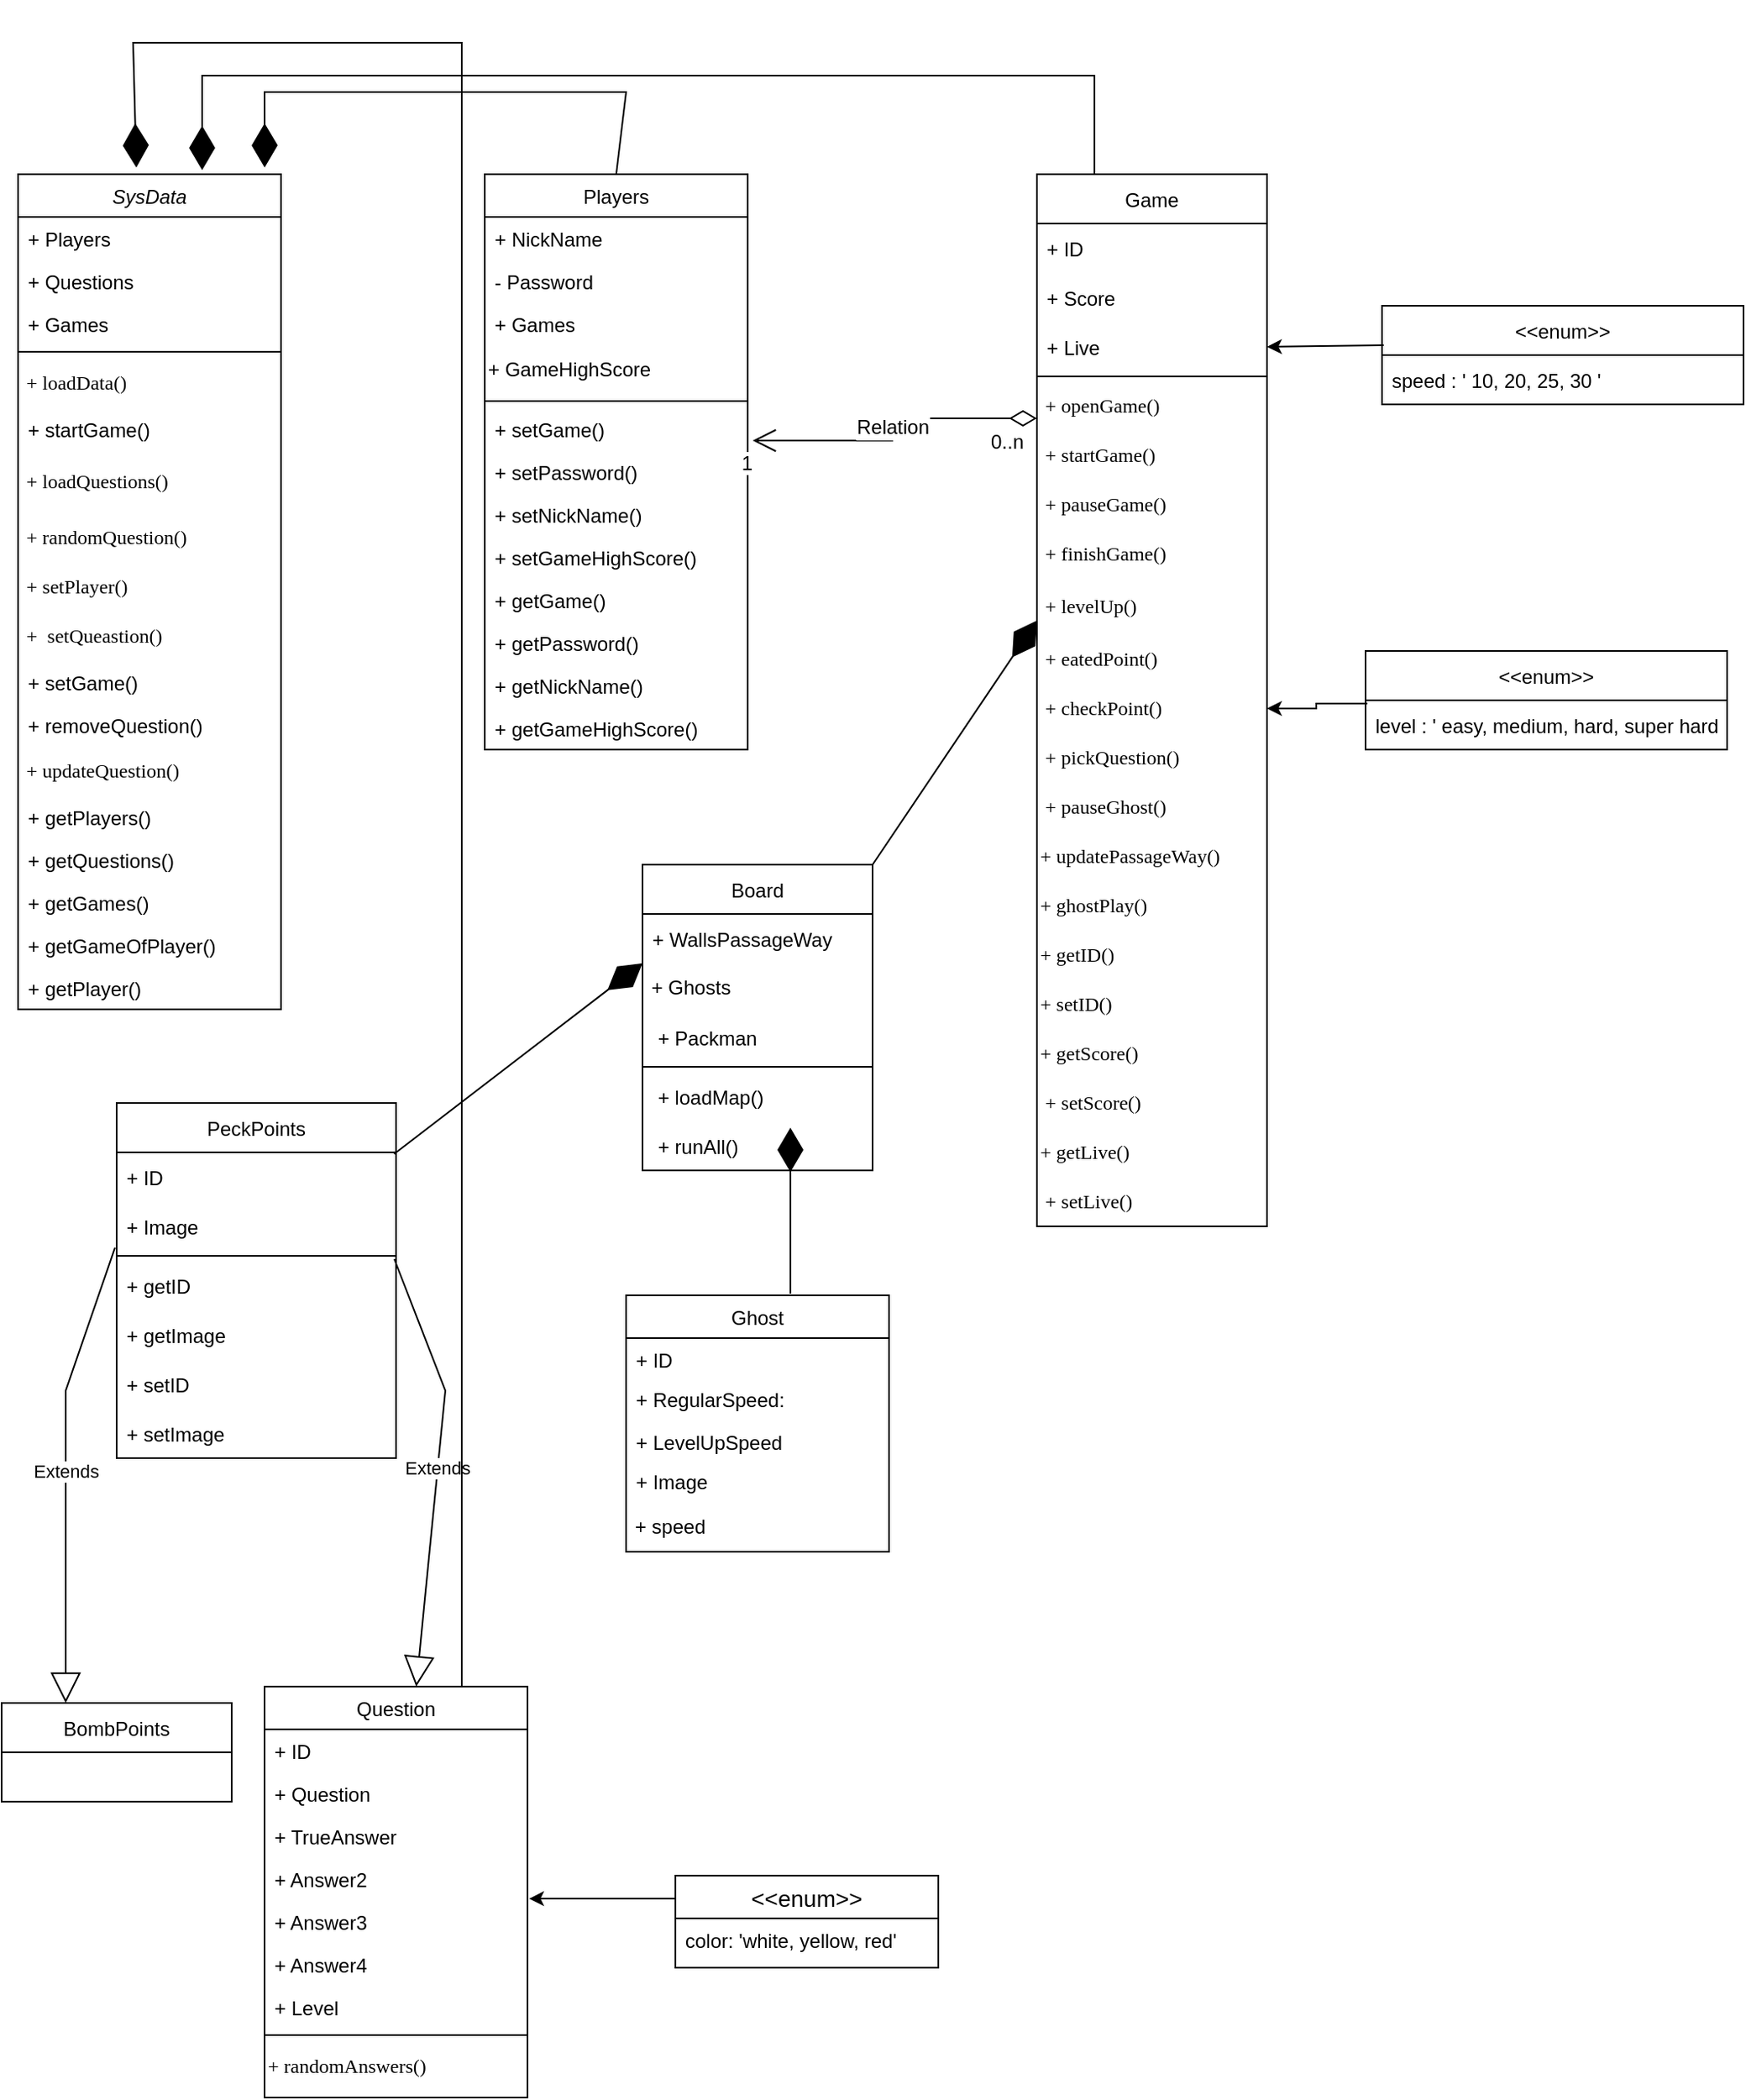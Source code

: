 <mxfile version="15.7.0" type="github">
  <diagram id="C5RBs43oDa-KdzZeNtuy" name="Page-1">
    <mxGraphModel dx="1773" dy="1814" grid="1" gridSize="10" guides="1" tooltips="1" connect="1" arrows="1" fold="1" page="1" pageScale="1" pageWidth="827" pageHeight="1169" math="0" shadow="0">
      <root>
        <mxCell id="WIyWlLk6GJQsqaUBKTNV-0" />
        <mxCell id="WIyWlLk6GJQsqaUBKTNV-1" parent="WIyWlLk6GJQsqaUBKTNV-0" />
        <mxCell id="zkfFHV4jXpPFQw0GAbJ--0" value="SysData" style="swimlane;fontStyle=2;align=center;verticalAlign=top;childLayout=stackLayout;horizontal=1;startSize=26;horizontalStack=0;resizeParent=1;resizeLast=0;collapsible=1;marginBottom=0;rounded=0;shadow=0;strokeWidth=1;" parent="WIyWlLk6GJQsqaUBKTNV-1" vertex="1">
          <mxGeometry x="-30" y="20" width="160" height="508" as="geometry">
            <mxRectangle x="230" y="140" width="160" height="26" as="alternateBounds" />
          </mxGeometry>
        </mxCell>
        <mxCell id="zkfFHV4jXpPFQw0GAbJ--1" value="+ Players" style="text;align=left;verticalAlign=top;spacingLeft=4;spacingRight=4;overflow=hidden;rotatable=0;points=[[0,0.5],[1,0.5]];portConstraint=eastwest;" parent="zkfFHV4jXpPFQw0GAbJ--0" vertex="1">
          <mxGeometry y="26" width="160" height="26" as="geometry" />
        </mxCell>
        <mxCell id="zkfFHV4jXpPFQw0GAbJ--2" value="+ Questions" style="text;align=left;verticalAlign=top;spacingLeft=4;spacingRight=4;overflow=hidden;rotatable=0;points=[[0,0.5],[1,0.5]];portConstraint=eastwest;rounded=0;shadow=0;html=0;" parent="zkfFHV4jXpPFQw0GAbJ--0" vertex="1">
          <mxGeometry y="52" width="160" height="26" as="geometry" />
        </mxCell>
        <mxCell id="zkfFHV4jXpPFQw0GAbJ--3" value="+ Games" style="text;align=left;verticalAlign=top;spacingLeft=4;spacingRight=4;overflow=hidden;rotatable=0;points=[[0,0.5],[1,0.5]];portConstraint=eastwest;rounded=0;shadow=0;html=0;" parent="zkfFHV4jXpPFQw0GAbJ--0" vertex="1">
          <mxGeometry y="78" width="160" height="26" as="geometry" />
        </mxCell>
        <mxCell id="zkfFHV4jXpPFQw0GAbJ--4" value="" style="line;html=1;strokeWidth=1;align=left;verticalAlign=middle;spacingTop=-1;spacingLeft=3;spacingRight=3;rotatable=0;labelPosition=right;points=[];portConstraint=eastwest;" parent="zkfFHV4jXpPFQw0GAbJ--0" vertex="1">
          <mxGeometry y="104" width="160" height="8" as="geometry" />
        </mxCell>
        <mxCell id="VODUsRYp1Ze5HDBZDZkg-0" value="&lt;div class=&quot;page&quot; title=&quot;Page 9&quot; style=&quot;font-size: 12px&quot;&gt;&lt;div class=&quot;section&quot; style=&quot;background-color: rgb(255 , 255 , 255) ; font-size: 12px&quot;&gt;&lt;div class=&quot;layoutArea&quot; style=&quot;font-size: 12px&quot;&gt;&lt;div class=&quot;column&quot; style=&quot;font-size: 12px&quot;&gt;&lt;p style=&quot;font-size: 12px&quot;&gt;&lt;span style=&quot;font-family: &amp;#34;arialmt&amp;#34; ; font-size: 12px&quot;&gt;&lt;font style=&quot;font-size: 12px&quot;&gt;&amp;nbsp;+ loadData()&lt;/font&gt;&lt;/span&gt;&lt;/p&gt;&lt;/div&gt;&lt;/div&gt;&lt;/div&gt;&lt;/div&gt;" style="text;html=1;strokeColor=none;fillColor=none;align=left;verticalAlign=middle;whiteSpace=wrap;rounded=0;fontSize=12;" vertex="1" parent="zkfFHV4jXpPFQw0GAbJ--0">
          <mxGeometry y="112" width="160" height="30" as="geometry" />
        </mxCell>
        <mxCell id="zkfFHV4jXpPFQw0GAbJ--5" value="+ startGame()" style="text;align=left;verticalAlign=top;spacingLeft=4;spacingRight=4;overflow=hidden;rotatable=0;points=[[0,0.5],[1,0.5]];portConstraint=eastwest;" parent="zkfFHV4jXpPFQw0GAbJ--0" vertex="1">
          <mxGeometry y="142" width="160" height="26" as="geometry" />
        </mxCell>
        <mxCell id="VODUsRYp1Ze5HDBZDZkg-4" value="&lt;div class=&quot;page&quot; title=&quot;Page 9&quot;&gt;&lt;div class=&quot;section&quot; style=&quot;background-color: rgb(255 , 255 , 255)&quot;&gt;&lt;div class=&quot;layoutArea&quot;&gt;&lt;div class=&quot;column&quot;&gt;&lt;p&gt;&lt;span style=&quot;font-family: &amp;#34;arialmt&amp;#34;&quot;&gt;&lt;font style=&quot;font-size: 12px&quot;&gt;&amp;nbsp;+ loadQuestions()&lt;/font&gt;&lt;/span&gt;&lt;/p&gt;&lt;/div&gt;&lt;/div&gt;&lt;/div&gt;&lt;/div&gt;" style="text;html=1;strokeColor=none;fillColor=none;align=left;verticalAlign=middle;whiteSpace=wrap;rounded=0;" vertex="1" parent="zkfFHV4jXpPFQw0GAbJ--0">
          <mxGeometry y="168" width="160" height="38" as="geometry" />
        </mxCell>
        <mxCell id="VODUsRYp1Ze5HDBZDZkg-9" value="&lt;div class=&quot;page&quot; title=&quot;Page 9&quot; style=&quot;font-size: 12px&quot;&gt;&lt;div class=&quot;section&quot; style=&quot;background-color: rgb(255 , 255 , 255) ; font-size: 12px&quot;&gt;&lt;div class=&quot;layoutArea&quot; style=&quot;font-size: 12px&quot;&gt;&lt;div class=&quot;column&quot; style=&quot;font-size: 12px&quot;&gt;&lt;div class=&quot;page&quot; title=&quot;Page 9&quot; style=&quot;font-size: 12px&quot;&gt;&lt;div class=&quot;section&quot; style=&quot;font-size: 12px&quot;&gt;&lt;div class=&quot;layoutArea&quot; style=&quot;font-size: 12px&quot;&gt;&lt;div class=&quot;column&quot; style=&quot;font-size: 12px&quot;&gt;&lt;p style=&quot;font-size: 12px&quot;&gt;&lt;span style=&quot;font-size: 12px ; font-family: &amp;#34;arialmt&amp;#34;&quot;&gt;&amp;nbsp;+ randomQuestion()&lt;/span&gt;&lt;/p&gt;&lt;/div&gt;&lt;/div&gt;&lt;/div&gt;&lt;/div&gt;&lt;/div&gt;&lt;/div&gt;&lt;/div&gt;&lt;/div&gt;" style="text;html=1;strokeColor=none;fillColor=none;align=left;verticalAlign=middle;whiteSpace=wrap;rounded=0;fontSize=12;" vertex="1" parent="zkfFHV4jXpPFQw0GAbJ--0">
          <mxGeometry y="206" width="160" height="30" as="geometry" />
        </mxCell>
        <mxCell id="VODUsRYp1Ze5HDBZDZkg-3" value="&lt;div class=&quot;page&quot; title=&quot;Page 9&quot; style=&quot;font-size: 12px&quot;&gt;&lt;div class=&quot;section&quot; style=&quot;background-color: rgb(255 , 255 , 255) ; font-size: 12px&quot;&gt;&lt;div class=&quot;layoutArea&quot; style=&quot;font-size: 12px&quot;&gt;&lt;div class=&quot;column&quot; style=&quot;font-size: 12px&quot;&gt;&lt;p style=&quot;font-size: 12px&quot;&gt;&lt;span style=&quot;font-size: 12px ; font-family: &amp;#34;arialmt&amp;#34;&quot;&gt;&amp;nbsp;+ setPlayer()&lt;/span&gt;&lt;/p&gt;&lt;/div&gt;&lt;/div&gt;&lt;/div&gt;&lt;/div&gt;" style="text;html=1;strokeColor=none;fillColor=none;align=left;verticalAlign=middle;whiteSpace=wrap;rounded=0;fontSize=12;" vertex="1" parent="zkfFHV4jXpPFQw0GAbJ--0">
          <mxGeometry y="236" width="160" height="30" as="geometry" />
        </mxCell>
        <mxCell id="VODUsRYp1Ze5HDBZDZkg-5" value="&lt;div class=&quot;page&quot; title=&quot;Page 9&quot; style=&quot;font-size: 12px&quot;&gt;&lt;div class=&quot;section&quot; style=&quot;background-color: rgb(255 , 255 , 255) ; font-size: 12px&quot;&gt;&lt;div class=&quot;layoutArea&quot; style=&quot;font-size: 12px&quot;&gt;&lt;div class=&quot;column&quot; style=&quot;font-size: 12px&quot;&gt;&lt;p style=&quot;font-size: 12px&quot;&gt;&lt;span style=&quot;font-size: 12px ; font-family: &amp;#34;arialmt&amp;#34;&quot;&gt;&amp;nbsp;+ &amp;nbsp;setQueastion()&lt;/span&gt;&lt;/p&gt;&lt;/div&gt;&lt;/div&gt;&lt;/div&gt;&lt;/div&gt;" style="text;html=1;strokeColor=none;fillColor=none;align=left;verticalAlign=middle;whiteSpace=wrap;rounded=0;fontSize=12;" vertex="1" parent="zkfFHV4jXpPFQw0GAbJ--0">
          <mxGeometry y="266" width="160" height="30" as="geometry" />
        </mxCell>
        <mxCell id="VODUsRYp1Ze5HDBZDZkg-91" value="+ setGame()" style="text;align=left;verticalAlign=top;spacingLeft=4;spacingRight=4;overflow=hidden;rotatable=0;points=[[0,0.5],[1,0.5]];portConstraint=eastwest;" vertex="1" parent="zkfFHV4jXpPFQw0GAbJ--0">
          <mxGeometry y="296" width="160" height="26" as="geometry" />
        </mxCell>
        <mxCell id="VODUsRYp1Ze5HDBZDZkg-6" value="+ removeQuestion()" style="text;align=left;verticalAlign=top;spacingLeft=4;spacingRight=4;overflow=hidden;rotatable=0;points=[[0,0.5],[1,0.5]];portConstraint=eastwest;" vertex="1" parent="zkfFHV4jXpPFQw0GAbJ--0">
          <mxGeometry y="322" width="160" height="26" as="geometry" />
        </mxCell>
        <mxCell id="VODUsRYp1Ze5HDBZDZkg-7" value="&lt;div class=&quot;page&quot; title=&quot;Page 9&quot; style=&quot;font-size: 12px&quot;&gt;&lt;div class=&quot;section&quot; style=&quot;background-color: rgb(255 , 255 , 255) ; font-size: 12px&quot;&gt;&lt;div class=&quot;layoutArea&quot; style=&quot;font-size: 12px&quot;&gt;&lt;div class=&quot;column&quot; style=&quot;font-size: 12px&quot;&gt;&lt;p style=&quot;font-size: 12px&quot;&gt;&lt;span style=&quot;font-size: 12px ; font-family: &amp;#34;arialmt&amp;#34;&quot;&gt;&amp;nbsp;+ updateQuestion()&lt;/span&gt;&lt;/p&gt;&lt;/div&gt;&lt;/div&gt;&lt;/div&gt;&lt;/div&gt;" style="text;html=1;strokeColor=none;fillColor=none;align=left;verticalAlign=middle;whiteSpace=wrap;rounded=0;fontSize=12;" vertex="1" parent="zkfFHV4jXpPFQw0GAbJ--0">
          <mxGeometry y="348" width="160" height="30" as="geometry" />
        </mxCell>
        <mxCell id="VODUsRYp1Ze5HDBZDZkg-10" value="+ getPlayers()" style="text;align=left;verticalAlign=top;spacingLeft=4;spacingRight=4;overflow=hidden;rotatable=0;points=[[0,0.5],[1,0.5]];portConstraint=eastwest;" vertex="1" parent="zkfFHV4jXpPFQw0GAbJ--0">
          <mxGeometry y="378" width="160" height="26" as="geometry" />
        </mxCell>
        <mxCell id="VODUsRYp1Ze5HDBZDZkg-82" value="+ getQuestions()" style="text;align=left;verticalAlign=top;spacingLeft=4;spacingRight=4;overflow=hidden;rotatable=0;points=[[0,0.5],[1,0.5]];portConstraint=eastwest;" vertex="1" parent="zkfFHV4jXpPFQw0GAbJ--0">
          <mxGeometry y="404" width="160" height="26" as="geometry" />
        </mxCell>
        <mxCell id="VODUsRYp1Ze5HDBZDZkg-83" value="+ getGames()" style="text;align=left;verticalAlign=top;spacingLeft=4;spacingRight=4;overflow=hidden;rotatable=0;points=[[0,0.5],[1,0.5]];portConstraint=eastwest;" vertex="1" parent="zkfFHV4jXpPFQw0GAbJ--0">
          <mxGeometry y="430" width="160" height="26" as="geometry" />
        </mxCell>
        <mxCell id="VODUsRYp1Ze5HDBZDZkg-84" value="+ getGameOfPlayer()" style="text;align=left;verticalAlign=top;spacingLeft=4;spacingRight=4;overflow=hidden;rotatable=0;points=[[0,0.5],[1,0.5]];portConstraint=eastwest;" vertex="1" parent="zkfFHV4jXpPFQw0GAbJ--0">
          <mxGeometry y="456" width="160" height="26" as="geometry" />
        </mxCell>
        <mxCell id="VODUsRYp1Ze5HDBZDZkg-85" value="+ getPlayer()" style="text;align=left;verticalAlign=top;spacingLeft=4;spacingRight=4;overflow=hidden;rotatable=0;points=[[0,0.5],[1,0.5]];portConstraint=eastwest;" vertex="1" parent="zkfFHV4jXpPFQw0GAbJ--0">
          <mxGeometry y="482" width="160" height="26" as="geometry" />
        </mxCell>
        <mxCell id="zkfFHV4jXpPFQw0GAbJ--6" value="Question" style="swimlane;fontStyle=0;align=center;verticalAlign=top;childLayout=stackLayout;horizontal=1;startSize=26;horizontalStack=0;resizeParent=1;resizeLast=0;collapsible=1;marginBottom=0;rounded=0;shadow=0;strokeWidth=1;" parent="WIyWlLk6GJQsqaUBKTNV-1" vertex="1">
          <mxGeometry x="120" y="940" width="160" height="250" as="geometry">
            <mxRectangle x="130" y="380" width="160" height="26" as="alternateBounds" />
          </mxGeometry>
        </mxCell>
        <mxCell id="zkfFHV4jXpPFQw0GAbJ--8" value="+ ID" style="text;align=left;verticalAlign=top;spacingLeft=4;spacingRight=4;overflow=hidden;rotatable=0;points=[[0,0.5],[1,0.5]];portConstraint=eastwest;rounded=0;shadow=0;html=0;" parent="zkfFHV4jXpPFQw0GAbJ--6" vertex="1">
          <mxGeometry y="26" width="160" height="26" as="geometry" />
        </mxCell>
        <mxCell id="zkfFHV4jXpPFQw0GAbJ--7" value="+ Question" style="text;align=left;verticalAlign=top;spacingLeft=4;spacingRight=4;overflow=hidden;rotatable=0;points=[[0,0.5],[1,0.5]];portConstraint=eastwest;" parent="zkfFHV4jXpPFQw0GAbJ--6" vertex="1">
          <mxGeometry y="52" width="160" height="26" as="geometry" />
        </mxCell>
        <mxCell id="zkfFHV4jXpPFQw0GAbJ--11" value="+ TrueAnswer" style="text;align=left;verticalAlign=top;spacingLeft=4;spacingRight=4;overflow=hidden;rotatable=0;points=[[0,0.5],[1,0.5]];portConstraint=eastwest;" parent="zkfFHV4jXpPFQw0GAbJ--6" vertex="1">
          <mxGeometry y="78" width="160" height="26" as="geometry" />
        </mxCell>
        <mxCell id="VODUsRYp1Ze5HDBZDZkg-17" value="+ Answer2" style="text;align=left;verticalAlign=top;spacingLeft=4;spacingRight=4;overflow=hidden;rotatable=0;points=[[0,0.5],[1,0.5]];portConstraint=eastwest;" vertex="1" parent="zkfFHV4jXpPFQw0GAbJ--6">
          <mxGeometry y="104" width="160" height="26" as="geometry" />
        </mxCell>
        <mxCell id="VODUsRYp1Ze5HDBZDZkg-18" value="+ Answer3" style="text;align=left;verticalAlign=top;spacingLeft=4;spacingRight=4;overflow=hidden;rotatable=0;points=[[0,0.5],[1,0.5]];portConstraint=eastwest;rounded=0;shadow=0;html=0;" vertex="1" parent="zkfFHV4jXpPFQw0GAbJ--6">
          <mxGeometry y="130" width="160" height="26" as="geometry" />
        </mxCell>
        <mxCell id="VODUsRYp1Ze5HDBZDZkg-19" value="+ Answer4" style="text;align=left;verticalAlign=top;spacingLeft=4;spacingRight=4;overflow=hidden;rotatable=0;points=[[0,0.5],[1,0.5]];portConstraint=eastwest;rounded=0;shadow=0;html=0;" vertex="1" parent="zkfFHV4jXpPFQw0GAbJ--6">
          <mxGeometry y="156" width="160" height="26" as="geometry" />
        </mxCell>
        <mxCell id="VODUsRYp1Ze5HDBZDZkg-20" value="+ Level" style="text;align=left;verticalAlign=top;spacingLeft=4;spacingRight=4;overflow=hidden;rotatable=0;points=[[0,0.5],[1,0.5]];portConstraint=eastwest;" vertex="1" parent="zkfFHV4jXpPFQw0GAbJ--6">
          <mxGeometry y="182" width="160" height="26" as="geometry" />
        </mxCell>
        <mxCell id="zkfFHV4jXpPFQw0GAbJ--9" value="" style="line;html=1;strokeWidth=1;align=left;verticalAlign=middle;spacingTop=-1;spacingLeft=3;spacingRight=3;rotatable=0;labelPosition=right;points=[];portConstraint=eastwest;" parent="zkfFHV4jXpPFQw0GAbJ--6" vertex="1">
          <mxGeometry y="208" width="160" height="8" as="geometry" />
        </mxCell>
        <mxCell id="VODUsRYp1Ze5HDBZDZkg-21" value="&lt;div class=&quot;page&quot; title=&quot;Page 10&quot; style=&quot;font-size: 12px&quot;&gt;&lt;div class=&quot;section&quot; style=&quot;background-color: rgb(255 , 255 , 255) ; font-size: 12px&quot;&gt;&lt;div class=&quot;layoutArea&quot; style=&quot;font-size: 12px&quot;&gt;&lt;div class=&quot;column&quot; style=&quot;font-size: 12px&quot;&gt;&lt;p style=&quot;font-size: 12px&quot;&gt;&lt;span style=&quot;font-size: 12px ; font-family: &amp;#34;arialmt&amp;#34;&quot;&gt;+ randomAnswers()&lt;/span&gt;&lt;/p&gt;&lt;/div&gt;&lt;/div&gt;&lt;/div&gt;&lt;/div&gt;" style="text;html=1;strokeColor=none;fillColor=none;align=left;verticalAlign=middle;whiteSpace=wrap;rounded=0;fontSize=12;" vertex="1" parent="zkfFHV4jXpPFQw0GAbJ--6">
          <mxGeometry y="216" width="160" height="30" as="geometry" />
        </mxCell>
        <mxCell id="zkfFHV4jXpPFQw0GAbJ--13" value="Ghost" style="swimlane;fontStyle=0;align=center;verticalAlign=top;childLayout=stackLayout;horizontal=1;startSize=26;horizontalStack=0;resizeParent=1;resizeLast=0;collapsible=1;marginBottom=0;rounded=0;shadow=0;strokeWidth=1;" parent="WIyWlLk6GJQsqaUBKTNV-1" vertex="1">
          <mxGeometry x="340" y="702" width="160" height="156" as="geometry">
            <mxRectangle x="340" y="380" width="170" height="26" as="alternateBounds" />
          </mxGeometry>
        </mxCell>
        <mxCell id="zkfFHV4jXpPFQw0GAbJ--14" value="+ ID" style="text;align=left;verticalAlign=top;spacingLeft=4;spacingRight=4;overflow=hidden;rotatable=0;points=[[0,0.5],[1,0.5]];portConstraint=eastwest;fontSize=12;" parent="zkfFHV4jXpPFQw0GAbJ--13" vertex="1">
          <mxGeometry y="26" width="160" height="24" as="geometry" />
        </mxCell>
        <mxCell id="VODUsRYp1Ze5HDBZDZkg-14" value="+ RegularSpeed:" style="text;align=left;verticalAlign=top;spacingLeft=4;spacingRight=4;overflow=hidden;rotatable=0;points=[[0,0.5],[1,0.5]];portConstraint=eastwest;fontSize=12;" vertex="1" parent="zkfFHV4jXpPFQw0GAbJ--13">
          <mxGeometry y="50" width="160" height="26" as="geometry" />
        </mxCell>
        <mxCell id="VODUsRYp1Ze5HDBZDZkg-15" value="+ LevelUpSpeed" style="text;align=left;verticalAlign=top;spacingLeft=4;spacingRight=4;overflow=hidden;rotatable=0;points=[[0,0.5],[1,0.5]];portConstraint=eastwest;fontSize=12;" vertex="1" parent="zkfFHV4jXpPFQw0GAbJ--13">
          <mxGeometry y="76" width="160" height="24" as="geometry" />
        </mxCell>
        <mxCell id="VODUsRYp1Ze5HDBZDZkg-16" value="+ Image" style="text;align=left;verticalAlign=top;spacingLeft=4;spacingRight=4;overflow=hidden;rotatable=0;points=[[0,0.5],[1,0.5]];portConstraint=eastwest;fontSize=12;" vertex="1" parent="zkfFHV4jXpPFQw0GAbJ--13">
          <mxGeometry y="100" width="160" height="26" as="geometry" />
        </mxCell>
        <mxCell id="VODUsRYp1Ze5HDBZDZkg-66" value="&amp;nbsp;+ speed" style="text;html=1;strokeColor=none;fillColor=none;align=left;verticalAlign=middle;whiteSpace=wrap;rounded=0;fontSize=12;" vertex="1" parent="zkfFHV4jXpPFQw0GAbJ--13">
          <mxGeometry y="126" width="160" height="30" as="geometry" />
        </mxCell>
        <mxCell id="zkfFHV4jXpPFQw0GAbJ--17" value="Players" style="swimlane;fontStyle=0;align=center;verticalAlign=top;childLayout=stackLayout;horizontal=1;startSize=26;horizontalStack=0;resizeParent=1;resizeLast=0;collapsible=1;marginBottom=0;rounded=0;shadow=0;strokeWidth=1;" parent="WIyWlLk6GJQsqaUBKTNV-1" vertex="1">
          <mxGeometry x="254" y="20" width="160" height="350" as="geometry">
            <mxRectangle x="550" y="140" width="160" height="26" as="alternateBounds" />
          </mxGeometry>
        </mxCell>
        <mxCell id="zkfFHV4jXpPFQw0GAbJ--18" value="+ NickName" style="text;align=left;verticalAlign=top;spacingLeft=4;spacingRight=4;overflow=hidden;rotatable=0;points=[[0,0.5],[1,0.5]];portConstraint=eastwest;" parent="zkfFHV4jXpPFQw0GAbJ--17" vertex="1">
          <mxGeometry y="26" width="160" height="26" as="geometry" />
        </mxCell>
        <mxCell id="VODUsRYp1Ze5HDBZDZkg-11" value="- Password" style="text;align=left;verticalAlign=top;spacingLeft=4;spacingRight=4;overflow=hidden;rotatable=0;points=[[0,0.5],[1,0.5]];portConstraint=eastwest;rounded=0;shadow=0;html=0;" vertex="1" parent="zkfFHV4jXpPFQw0GAbJ--17">
          <mxGeometry y="52" width="160" height="26" as="geometry" />
        </mxCell>
        <mxCell id="zkfFHV4jXpPFQw0GAbJ--19" value="+ Games" style="text;align=left;verticalAlign=top;spacingLeft=4;spacingRight=4;overflow=hidden;rotatable=0;points=[[0,0.5],[1,0.5]];portConstraint=eastwest;rounded=0;shadow=0;html=0;" parent="zkfFHV4jXpPFQw0GAbJ--17" vertex="1">
          <mxGeometry y="78" width="160" height="26" as="geometry" />
        </mxCell>
        <mxCell id="VODUsRYp1Ze5HDBZDZkg-13" value="+ GameHighScore" style="text;html=1;strokeColor=none;fillColor=none;align=left;verticalAlign=middle;whiteSpace=wrap;rounded=0;" vertex="1" parent="zkfFHV4jXpPFQw0GAbJ--17">
          <mxGeometry y="104" width="160" height="30" as="geometry" />
        </mxCell>
        <mxCell id="zkfFHV4jXpPFQw0GAbJ--23" value="" style="line;html=1;strokeWidth=1;align=left;verticalAlign=middle;spacingTop=-1;spacingLeft=3;spacingRight=3;rotatable=0;labelPosition=right;points=[];portConstraint=eastwest;" parent="zkfFHV4jXpPFQw0GAbJ--17" vertex="1">
          <mxGeometry y="134" width="160" height="8" as="geometry" />
        </mxCell>
        <mxCell id="zkfFHV4jXpPFQw0GAbJ--25" value="+ setGame()" style="text;align=left;verticalAlign=top;spacingLeft=4;spacingRight=4;overflow=hidden;rotatable=0;points=[[0,0.5],[1,0.5]];portConstraint=eastwest;" parent="zkfFHV4jXpPFQw0GAbJ--17" vertex="1">
          <mxGeometry y="142" width="160" height="26" as="geometry" />
        </mxCell>
        <mxCell id="VODUsRYp1Ze5HDBZDZkg-97" value="+ setPassword()" style="text;align=left;verticalAlign=top;spacingLeft=4;spacingRight=4;overflow=hidden;rotatable=0;points=[[0,0.5],[1,0.5]];portConstraint=eastwest;" vertex="1" parent="zkfFHV4jXpPFQw0GAbJ--17">
          <mxGeometry y="168" width="160" height="26" as="geometry" />
        </mxCell>
        <mxCell id="VODUsRYp1Ze5HDBZDZkg-98" value="+ setNickName()" style="text;align=left;verticalAlign=top;spacingLeft=4;spacingRight=4;overflow=hidden;rotatable=0;points=[[0,0.5],[1,0.5]];portConstraint=eastwest;" vertex="1" parent="zkfFHV4jXpPFQw0GAbJ--17">
          <mxGeometry y="194" width="160" height="26" as="geometry" />
        </mxCell>
        <mxCell id="VODUsRYp1Ze5HDBZDZkg-99" value="+ setGameHighScore()" style="text;align=left;verticalAlign=top;spacingLeft=4;spacingRight=4;overflow=hidden;rotatable=0;points=[[0,0.5],[1,0.5]];portConstraint=eastwest;" vertex="1" parent="zkfFHV4jXpPFQw0GAbJ--17">
          <mxGeometry y="220" width="160" height="26" as="geometry" />
        </mxCell>
        <mxCell id="VODUsRYp1Ze5HDBZDZkg-100" value="+ getGame()" style="text;align=left;verticalAlign=top;spacingLeft=4;spacingRight=4;overflow=hidden;rotatable=0;points=[[0,0.5],[1,0.5]];portConstraint=eastwest;" vertex="1" parent="zkfFHV4jXpPFQw0GAbJ--17">
          <mxGeometry y="246" width="160" height="26" as="geometry" />
        </mxCell>
        <mxCell id="VODUsRYp1Ze5HDBZDZkg-101" value="+ getPassword()" style="text;align=left;verticalAlign=top;spacingLeft=4;spacingRight=4;overflow=hidden;rotatable=0;points=[[0,0.5],[1,0.5]];portConstraint=eastwest;" vertex="1" parent="zkfFHV4jXpPFQw0GAbJ--17">
          <mxGeometry y="272" width="160" height="26" as="geometry" />
        </mxCell>
        <mxCell id="VODUsRYp1Ze5HDBZDZkg-102" value="+ getNickName()" style="text;align=left;verticalAlign=top;spacingLeft=4;spacingRight=4;overflow=hidden;rotatable=0;points=[[0,0.5],[1,0.5]];portConstraint=eastwest;" vertex="1" parent="zkfFHV4jXpPFQw0GAbJ--17">
          <mxGeometry y="298" width="160" height="26" as="geometry" />
        </mxCell>
        <mxCell id="VODUsRYp1Ze5HDBZDZkg-103" value="+ getGameHighScore()" style="text;align=left;verticalAlign=top;spacingLeft=4;spacingRight=4;overflow=hidden;rotatable=0;points=[[0,0.5],[1,0.5]];portConstraint=eastwest;" vertex="1" parent="zkfFHV4jXpPFQw0GAbJ--17">
          <mxGeometry y="324" width="160" height="26" as="geometry" />
        </mxCell>
        <mxCell id="VODUsRYp1Ze5HDBZDZkg-22" value="Game" style="swimlane;fontStyle=0;childLayout=stackLayout;horizontal=1;startSize=30;horizontalStack=0;resizeParent=1;resizeParentMax=0;resizeLast=0;collapsible=1;marginBottom=0;" vertex="1" parent="WIyWlLk6GJQsqaUBKTNV-1">
          <mxGeometry x="590" y="20" width="140" height="640" as="geometry" />
        </mxCell>
        <mxCell id="VODUsRYp1Ze5HDBZDZkg-23" value="+ ID" style="text;strokeColor=none;fillColor=none;align=left;verticalAlign=middle;spacingLeft=4;spacingRight=4;overflow=hidden;points=[[0,0.5],[1,0.5]];portConstraint=eastwest;rotatable=0;" vertex="1" parent="VODUsRYp1Ze5HDBZDZkg-22">
          <mxGeometry y="30" width="140" height="30" as="geometry" />
        </mxCell>
        <mxCell id="VODUsRYp1Ze5HDBZDZkg-26" value="+ Score" style="text;strokeColor=none;fillColor=none;align=left;verticalAlign=middle;spacingLeft=4;spacingRight=4;overflow=hidden;points=[[0,0.5],[1,0.5]];portConstraint=eastwest;rotatable=0;" vertex="1" parent="VODUsRYp1Ze5HDBZDZkg-22">
          <mxGeometry y="60" width="140" height="30" as="geometry" />
        </mxCell>
        <mxCell id="VODUsRYp1Ze5HDBZDZkg-27" value="+ Live" style="text;strokeColor=none;fillColor=none;align=left;verticalAlign=middle;spacingLeft=4;spacingRight=4;overflow=hidden;points=[[0,0.5],[1,0.5]];portConstraint=eastwest;rotatable=0;" vertex="1" parent="VODUsRYp1Ze5HDBZDZkg-22">
          <mxGeometry y="90" width="140" height="30" as="geometry" />
        </mxCell>
        <mxCell id="zkfFHV4jXpPFQw0GAbJ--15" value="" style="line;html=1;strokeWidth=1;align=left;verticalAlign=middle;spacingTop=-1;spacingLeft=3;spacingRight=3;rotatable=0;labelPosition=right;points=[];portConstraint=eastwest;" parent="VODUsRYp1Ze5HDBZDZkg-22" vertex="1">
          <mxGeometry y="120" width="140" height="6" as="geometry" />
        </mxCell>
        <mxCell id="VODUsRYp1Ze5HDBZDZkg-30" value="&lt;div class=&quot;page&quot; title=&quot;Page 11&quot;&gt;&lt;div class=&quot;section&quot; style=&quot;background-color: rgb(255 , 255 , 255)&quot;&gt;&lt;div class=&quot;layoutArea&quot;&gt;&lt;div class=&quot;column&quot;&gt;&lt;p&gt;&lt;span style=&quot;font-family: &amp;#34;arialmt&amp;#34;&quot;&gt;&amp;nbsp;+ openGame()&lt;/span&gt;&lt;/p&gt;&lt;/div&gt;&lt;/div&gt;&lt;/div&gt;&lt;/div&gt;" style="text;html=1;strokeColor=none;fillColor=none;align=left;verticalAlign=middle;whiteSpace=wrap;rounded=0;" vertex="1" parent="VODUsRYp1Ze5HDBZDZkg-22">
          <mxGeometry y="126" width="140" height="30" as="geometry" />
        </mxCell>
        <mxCell id="VODUsRYp1Ze5HDBZDZkg-31" value="&lt;div class=&quot;page&quot; title=&quot;Page 11&quot;&gt;&lt;div class=&quot;section&quot; style=&quot;background-color: rgb(255 , 255 , 255)&quot;&gt;&lt;div class=&quot;layoutArea&quot;&gt;&lt;div class=&quot;column&quot;&gt;&lt;div class=&quot;page&quot; title=&quot;Page 11&quot;&gt;&lt;div class=&quot;section&quot;&gt;&lt;div class=&quot;layoutArea&quot;&gt;&lt;div class=&quot;column&quot;&gt;&lt;p&gt;&lt;span style=&quot;font-family: &amp;#34;arialmt&amp;#34;&quot;&gt;&lt;font style=&quot;font-size: 12px&quot;&gt;&amp;nbsp;+ startGame()&lt;/font&gt;&lt;/span&gt;&lt;/p&gt;&lt;/div&gt;&lt;/div&gt;&lt;/div&gt;&lt;/div&gt;&lt;/div&gt;&lt;/div&gt;&lt;/div&gt;&lt;/div&gt;" style="text;html=1;strokeColor=none;fillColor=none;align=left;verticalAlign=middle;whiteSpace=wrap;rounded=0;" vertex="1" parent="VODUsRYp1Ze5HDBZDZkg-22">
          <mxGeometry y="156" width="140" height="30" as="geometry" />
        </mxCell>
        <mxCell id="VODUsRYp1Ze5HDBZDZkg-32" value="&lt;div class=&quot;page&quot; title=&quot;Page 11&quot; style=&quot;font-size: 12px&quot;&gt;&lt;div class=&quot;section&quot; style=&quot;background-color: rgb(255 , 255 , 255) ; font-size: 12px&quot;&gt;&lt;div class=&quot;layoutArea&quot; style=&quot;font-size: 12px&quot;&gt;&lt;div class=&quot;column&quot; style=&quot;font-size: 12px&quot;&gt;&lt;div class=&quot;page&quot; title=&quot;Page 11&quot; style=&quot;font-size: 12px&quot;&gt;&lt;div class=&quot;section&quot; style=&quot;font-size: 12px&quot;&gt;&lt;div class=&quot;layoutArea&quot; style=&quot;font-size: 12px&quot;&gt;&lt;div class=&quot;column&quot; style=&quot;font-size: 12px&quot;&gt;&lt;p style=&quot;font-size: 12px&quot;&gt;&lt;span style=&quot;font-size: 12px ; font-family: &amp;#34;arialmt&amp;#34;&quot;&gt;&amp;nbsp;+ pauseGame()&lt;/span&gt;&lt;/p&gt;&lt;/div&gt;&lt;/div&gt;&lt;/div&gt;&lt;/div&gt;&lt;/div&gt;&lt;/div&gt;&lt;/div&gt;&lt;/div&gt;" style="text;html=1;strokeColor=none;fillColor=none;align=left;verticalAlign=middle;whiteSpace=wrap;rounded=0;fontSize=12;" vertex="1" parent="VODUsRYp1Ze5HDBZDZkg-22">
          <mxGeometry y="186" width="140" height="30" as="geometry" />
        </mxCell>
        <mxCell id="VODUsRYp1Ze5HDBZDZkg-33" value="&lt;div class=&quot;page&quot; title=&quot;Page 11&quot;&gt;&lt;div class=&quot;section&quot; style=&quot;background-color: rgb(255 , 255 , 255)&quot;&gt;&lt;div class=&quot;layoutArea&quot;&gt;&lt;div class=&quot;column&quot;&gt;&lt;div class=&quot;page&quot; title=&quot;Page 11&quot;&gt;&lt;div class=&quot;section&quot;&gt;&lt;div class=&quot;layoutArea&quot;&gt;&lt;div class=&quot;column&quot;&gt;&lt;p&gt;&lt;span style=&quot;font-family: &amp;#34;arialmt&amp;#34;&quot;&gt;&amp;nbsp;+ finishGame()&lt;/span&gt;&lt;/p&gt;&lt;/div&gt;&lt;/div&gt;&lt;/div&gt;&lt;/div&gt;&lt;/div&gt;&lt;/div&gt;&lt;/div&gt;&lt;/div&gt;" style="text;html=1;strokeColor=none;fillColor=none;align=left;verticalAlign=middle;whiteSpace=wrap;rounded=0;" vertex="1" parent="VODUsRYp1Ze5HDBZDZkg-22">
          <mxGeometry y="216" width="140" height="30" as="geometry" />
        </mxCell>
        <mxCell id="VODUsRYp1Ze5HDBZDZkg-34" value="&lt;div class=&quot;page&quot; title=&quot;Page 11&quot; style=&quot;font-size: 12px&quot;&gt;&lt;div class=&quot;section&quot; style=&quot;background-color: rgb(255 , 255 , 255) ; font-size: 12px&quot;&gt;&lt;div class=&quot;layoutArea&quot; style=&quot;font-size: 12px&quot;&gt;&lt;div class=&quot;column&quot; style=&quot;font-size: 12px&quot;&gt;&lt;div class=&quot;page&quot; title=&quot;Page 11&quot; style=&quot;font-size: 12px&quot;&gt;&lt;div class=&quot;section&quot; style=&quot;font-size: 12px&quot;&gt;&lt;div class=&quot;layoutArea&quot; style=&quot;font-size: 12px&quot;&gt;&lt;div class=&quot;column&quot; style=&quot;font-size: 12px&quot;&gt;&lt;p style=&quot;font-size: 12px&quot;&gt;&lt;span style=&quot;font-size: 12px ; font-family: &amp;#34;arialmt&amp;#34;&quot;&gt;&amp;nbsp;+ levelUp()&lt;/span&gt;&lt;/p&gt;&lt;/div&gt;&lt;/div&gt;&lt;/div&gt;&lt;/div&gt;&lt;/div&gt;&lt;/div&gt;&lt;/div&gt;&lt;/div&gt;" style="text;html=1;strokeColor=none;fillColor=none;align=left;verticalAlign=middle;whiteSpace=wrap;rounded=0;fontSize=12;" vertex="1" parent="VODUsRYp1Ze5HDBZDZkg-22">
          <mxGeometry y="246" width="140" height="34" as="geometry" />
        </mxCell>
        <mxCell id="VODUsRYp1Ze5HDBZDZkg-36" value="&lt;div class=&quot;page&quot; title=&quot;Page 11&quot; style=&quot;font-size: 12px&quot;&gt;&lt;div class=&quot;section&quot; style=&quot;background-color: rgb(255 , 255 , 255) ; font-size: 12px&quot;&gt;&lt;div class=&quot;layoutArea&quot; style=&quot;font-size: 12px&quot;&gt;&lt;div class=&quot;column&quot; style=&quot;font-size: 12px&quot;&gt;&lt;div class=&quot;page&quot; title=&quot;Page 11&quot; style=&quot;font-size: 12px&quot;&gt;&lt;div class=&quot;section&quot; style=&quot;font-size: 12px&quot;&gt;&lt;div class=&quot;layoutArea&quot; style=&quot;font-size: 12px&quot;&gt;&lt;div class=&quot;column&quot; style=&quot;font-size: 12px&quot;&gt;&lt;div class=&quot;page&quot; title=&quot;Page 11&quot; style=&quot;font-size: 12px&quot;&gt;&lt;div class=&quot;section&quot; style=&quot;font-size: 12px&quot;&gt;&lt;div class=&quot;layoutArea&quot; style=&quot;font-size: 12px&quot;&gt;&lt;div class=&quot;column&quot; style=&quot;font-size: 12px&quot;&gt;&lt;p style=&quot;font-size: 12px&quot;&gt;&lt;span style=&quot;font-size: 12px ; font-family: &amp;#34;arialmt&amp;#34;&quot;&gt;&amp;nbsp;+ eatedPoint()&lt;/span&gt;&lt;/p&gt;&lt;/div&gt;&lt;/div&gt;&lt;/div&gt;&lt;/div&gt;&lt;/div&gt;&lt;/div&gt;&lt;/div&gt;&lt;/div&gt;&lt;/div&gt;&lt;/div&gt;&lt;/div&gt;&lt;/div&gt;" style="text;html=1;strokeColor=none;fillColor=none;align=left;verticalAlign=middle;whiteSpace=wrap;rounded=0;fontSize=12;" vertex="1" parent="VODUsRYp1Ze5HDBZDZkg-22">
          <mxGeometry y="280" width="140" height="30" as="geometry" />
        </mxCell>
        <mxCell id="VODUsRYp1Ze5HDBZDZkg-37" value="&lt;div class=&quot;page&quot; title=&quot;Page 11&quot; style=&quot;font-size: 12px&quot;&gt;&lt;div class=&quot;section&quot; style=&quot;background-color: rgb(255 , 255 , 255) ; font-size: 12px&quot;&gt;&lt;div class=&quot;layoutArea&quot; style=&quot;font-size: 12px&quot;&gt;&lt;div class=&quot;column&quot; style=&quot;font-size: 12px&quot;&gt;&lt;div class=&quot;page&quot; title=&quot;Page 11&quot; style=&quot;font-size: 12px&quot;&gt;&lt;div class=&quot;section&quot; style=&quot;font-size: 12px&quot;&gt;&lt;div class=&quot;layoutArea&quot; style=&quot;font-size: 12px&quot;&gt;&lt;div class=&quot;column&quot; style=&quot;font-size: 12px&quot;&gt;&lt;div class=&quot;page&quot; title=&quot;Page 11&quot; style=&quot;font-size: 12px&quot;&gt;&lt;div class=&quot;section&quot; style=&quot;font-size: 12px&quot;&gt;&lt;div class=&quot;layoutArea&quot; style=&quot;font-size: 12px&quot;&gt;&lt;div class=&quot;column&quot; style=&quot;font-size: 12px&quot;&gt;&lt;p style=&quot;font-size: 12px&quot;&gt;&lt;span style=&quot;font-size: 12px ; font-family: &amp;#34;arialmt&amp;#34;&quot;&gt;&amp;nbsp;+ checkPoint()&lt;/span&gt;&lt;/p&gt;&lt;/div&gt;&lt;/div&gt;&lt;/div&gt;&lt;/div&gt;&lt;/div&gt;&lt;/div&gt;&lt;/div&gt;&lt;/div&gt;&lt;/div&gt;&lt;/div&gt;&lt;/div&gt;&lt;/div&gt;" style="text;html=1;strokeColor=none;fillColor=none;align=left;verticalAlign=middle;whiteSpace=wrap;rounded=0;fontSize=12;" vertex="1" parent="VODUsRYp1Ze5HDBZDZkg-22">
          <mxGeometry y="310" width="140" height="30" as="geometry" />
        </mxCell>
        <mxCell id="VODUsRYp1Ze5HDBZDZkg-38" value="&lt;div class=&quot;page&quot; title=&quot;Page 11&quot; style=&quot;font-size: 12px&quot;&gt;&lt;div class=&quot;section&quot; style=&quot;background-color: rgb(255 , 255 , 255) ; font-size: 12px&quot;&gt;&lt;div class=&quot;layoutArea&quot; style=&quot;font-size: 12px&quot;&gt;&lt;div class=&quot;column&quot; style=&quot;font-size: 12px&quot;&gt;&lt;div class=&quot;page&quot; title=&quot;Page 11&quot; style=&quot;font-size: 12px&quot;&gt;&lt;div class=&quot;section&quot; style=&quot;font-size: 12px&quot;&gt;&lt;div class=&quot;layoutArea&quot; style=&quot;font-size: 12px&quot;&gt;&lt;div class=&quot;column&quot; style=&quot;font-size: 12px&quot;&gt;&lt;div class=&quot;page&quot; title=&quot;Page 11&quot; style=&quot;font-size: 12px&quot;&gt;&lt;div class=&quot;section&quot; style=&quot;font-size: 12px&quot;&gt;&lt;div class=&quot;layoutArea&quot; style=&quot;font-size: 12px&quot;&gt;&lt;div class=&quot;column&quot; style=&quot;font-size: 12px&quot;&gt;&lt;div class=&quot;page&quot; title=&quot;Page 11&quot; style=&quot;font-size: 12px&quot;&gt;&lt;div class=&quot;section&quot; style=&quot;font-size: 12px&quot;&gt;&lt;div class=&quot;layoutArea&quot; style=&quot;font-size: 12px&quot;&gt;&lt;div class=&quot;column&quot; style=&quot;font-size: 12px&quot;&gt;&lt;p style=&quot;font-size: 12px&quot;&gt;&lt;span style=&quot;font-size: 12px ; font-family: &amp;#34;arialmt&amp;#34;&quot;&gt;&amp;nbsp;+ pickQuestion()&lt;/span&gt;&lt;/p&gt;&lt;/div&gt;&lt;/div&gt;&lt;/div&gt;&lt;/div&gt;&lt;/div&gt;&lt;/div&gt;&lt;/div&gt;&lt;/div&gt;&lt;/div&gt;&lt;/div&gt;&lt;/div&gt;&lt;/div&gt;&lt;/div&gt;&lt;/div&gt;&lt;/div&gt;&lt;/div&gt;" style="text;html=1;strokeColor=none;fillColor=none;align=left;verticalAlign=middle;whiteSpace=wrap;rounded=0;fontSize=12;" vertex="1" parent="VODUsRYp1Ze5HDBZDZkg-22">
          <mxGeometry y="340" width="140" height="30" as="geometry" />
        </mxCell>
        <mxCell id="VODUsRYp1Ze5HDBZDZkg-40" value="&lt;div class=&quot;page&quot; title=&quot;Page 11&quot; style=&quot;color: rgb(0 , 0 , 0) ; font-style: normal ; font-weight: normal ; letter-spacing: normal ; text-indent: 0px ; text-transform: none ; word-spacing: 0px ; text-decoration: none ; font-size: 12px&quot;&gt;&lt;div class=&quot;section&quot; style=&quot;background-color: rgb(255 , 255 , 255) ; font-size: 12px&quot;&gt;&lt;div class=&quot;layoutArea&quot; style=&quot;font-size: 12px&quot;&gt;&lt;div class=&quot;column&quot; style=&quot;font-size: 12px&quot;&gt;&lt;p style=&quot;font-size: 12px&quot;&gt;&lt;span style=&quot;font-size: 12px ; font-family: &amp;#34;arialmt&amp;#34;&quot;&gt;&amp;nbsp;+ pauseGhost()&lt;/span&gt;&lt;/p&gt;&lt;/div&gt;&lt;/div&gt;&lt;/div&gt;&lt;/div&gt;" style="text;html=1;strokeColor=none;fillColor=none;align=left;verticalAlign=middle;whiteSpace=wrap;rounded=0;fontSize=12;" vertex="1" parent="VODUsRYp1Ze5HDBZDZkg-22">
          <mxGeometry y="370" width="140" height="30" as="geometry" />
        </mxCell>
        <mxCell id="VODUsRYp1Ze5HDBZDZkg-42" value="&lt;div class=&quot;page&quot; title=&quot;Page 11&quot; style=&quot;font-size: 12px&quot;&gt;&lt;div class=&quot;section&quot; style=&quot;background-color: rgb(255 , 255 , 255) ; font-size: 12px&quot;&gt;&lt;div class=&quot;layoutArea&quot; style=&quot;font-size: 12px&quot;&gt;&lt;div class=&quot;column&quot; style=&quot;font-size: 12px&quot;&gt;&lt;div class=&quot;page&quot; title=&quot;Page 11&quot; style=&quot;font-size: 12px&quot;&gt;&lt;div class=&quot;section&quot; style=&quot;font-size: 12px&quot;&gt;&lt;div class=&quot;layoutArea&quot; style=&quot;font-size: 12px&quot;&gt;&lt;div class=&quot;column&quot; style=&quot;font-size: 12px&quot;&gt;&lt;div class=&quot;page&quot; title=&quot;Page 11&quot; style=&quot;font-size: 12px&quot;&gt;&lt;div class=&quot;section&quot; style=&quot;font-size: 12px&quot;&gt;&lt;div class=&quot;layoutArea&quot; style=&quot;font-size: 12px&quot;&gt;&lt;div class=&quot;column&quot; style=&quot;font-size: 12px&quot;&gt;&lt;div class=&quot;page&quot; title=&quot;Page 11&quot; style=&quot;font-size: 12px&quot;&gt;&lt;div class=&quot;section&quot; style=&quot;font-size: 12px&quot;&gt;&lt;div class=&quot;layoutArea&quot; style=&quot;font-size: 12px&quot;&gt;&lt;div class=&quot;column&quot; style=&quot;font-size: 12px&quot;&gt;&lt;div class=&quot;page&quot; title=&quot;Page 11&quot; style=&quot;font-size: 12px&quot;&gt;&lt;div class=&quot;section&quot; style=&quot;font-size: 12px&quot;&gt;&lt;div class=&quot;layoutArea&quot; style=&quot;font-size: 12px&quot;&gt;&lt;div class=&quot;column&quot; style=&quot;font-size: 12px&quot;&gt;&lt;div class=&quot;page&quot; title=&quot;Page 11&quot; style=&quot;font-size: 12px&quot;&gt;&lt;div class=&quot;section&quot; style=&quot;font-size: 12px&quot;&gt;&lt;div class=&quot;layoutArea&quot; style=&quot;font-size: 12px&quot;&gt;&lt;div class=&quot;column&quot; style=&quot;font-size: 12px&quot;&gt;&lt;p style=&quot;font-size: 12px&quot;&gt;&lt;span style=&quot;font-size: 12px ; font-family: &amp;#34;arialmt&amp;#34;&quot;&gt;+ updatePassageWay()&lt;/span&gt;&lt;/p&gt;&lt;/div&gt;&lt;/div&gt;&lt;/div&gt;&lt;/div&gt;&lt;/div&gt;&lt;/div&gt;&lt;/div&gt;&lt;/div&gt;&lt;/div&gt;&lt;/div&gt;&lt;/div&gt;&lt;/div&gt;&lt;/div&gt;&lt;/div&gt;&lt;/div&gt;&lt;/div&gt;&lt;/div&gt;&lt;/div&gt;&lt;/div&gt;&lt;/div&gt;&lt;/div&gt;&lt;/div&gt;&lt;/div&gt;&lt;/div&gt;" style="text;html=1;strokeColor=none;fillColor=none;align=left;verticalAlign=middle;whiteSpace=wrap;rounded=0;fontSize=12;" vertex="1" parent="VODUsRYp1Ze5HDBZDZkg-22">
          <mxGeometry y="400" width="140" height="30" as="geometry" />
        </mxCell>
        <mxCell id="VODUsRYp1Ze5HDBZDZkg-41" value="&lt;div class=&quot;page&quot; title=&quot;Page 11&quot; style=&quot;font-size: 12px&quot;&gt;&lt;div class=&quot;section&quot; style=&quot;background-color: rgb(255 , 255 , 255) ; font-size: 12px&quot;&gt;&lt;div class=&quot;layoutArea&quot; style=&quot;font-size: 12px&quot;&gt;&lt;div class=&quot;column&quot; style=&quot;font-size: 12px&quot;&gt;&lt;div class=&quot;page&quot; title=&quot;Page 11&quot; style=&quot;font-size: 12px&quot;&gt;&lt;div class=&quot;section&quot; style=&quot;font-size: 12px&quot;&gt;&lt;div class=&quot;layoutArea&quot; style=&quot;font-size: 12px&quot;&gt;&lt;div class=&quot;column&quot; style=&quot;font-size: 12px&quot;&gt;&lt;div class=&quot;page&quot; title=&quot;Page 11&quot; style=&quot;font-size: 12px&quot;&gt;&lt;div class=&quot;section&quot; style=&quot;font-size: 12px&quot;&gt;&lt;div class=&quot;layoutArea&quot; style=&quot;font-size: 12px&quot;&gt;&lt;div class=&quot;column&quot; style=&quot;font-size: 12px&quot;&gt;&lt;div class=&quot;page&quot; title=&quot;Page 11&quot; style=&quot;font-size: 12px&quot;&gt;&lt;div class=&quot;section&quot; style=&quot;font-size: 12px&quot;&gt;&lt;div class=&quot;layoutArea&quot; style=&quot;font-size: 12px&quot;&gt;&lt;div class=&quot;column&quot; style=&quot;font-size: 12px&quot;&gt;&lt;div class=&quot;page&quot; title=&quot;Page 11&quot; style=&quot;font-size: 12px&quot;&gt;&lt;div class=&quot;section&quot; style=&quot;font-size: 12px&quot;&gt;&lt;div class=&quot;layoutArea&quot; style=&quot;font-size: 12px&quot;&gt;&lt;div class=&quot;column&quot; style=&quot;font-size: 12px&quot;&gt;&lt;p style=&quot;font-size: 12px&quot;&gt;&lt;span style=&quot;font-size: 12px ; font-family: &amp;#34;arialmt&amp;#34;&quot;&gt;+ ghostPlay()&lt;/span&gt;&lt;/p&gt;&lt;/div&gt;&lt;/div&gt;&lt;/div&gt;&lt;/div&gt;&lt;/div&gt;&lt;/div&gt;&lt;/div&gt;&lt;/div&gt;&lt;/div&gt;&lt;/div&gt;&lt;/div&gt;&lt;/div&gt;&lt;/div&gt;&lt;/div&gt;&lt;/div&gt;&lt;/div&gt;&lt;/div&gt;&lt;/div&gt;&lt;/div&gt;&lt;/div&gt;" style="text;html=1;strokeColor=none;fillColor=none;align=left;verticalAlign=middle;whiteSpace=wrap;rounded=0;fontSize=12;" vertex="1" parent="VODUsRYp1Ze5HDBZDZkg-22">
          <mxGeometry y="430" width="140" height="30" as="geometry" />
        </mxCell>
        <mxCell id="VODUsRYp1Ze5HDBZDZkg-113" value="&lt;div class=&quot;page&quot; title=&quot;Page 11&quot; style=&quot;font-size: 12px&quot;&gt;&lt;div class=&quot;section&quot; style=&quot;background-color: rgb(255 , 255 , 255) ; font-size: 12px&quot;&gt;&lt;div class=&quot;layoutArea&quot; style=&quot;font-size: 12px&quot;&gt;&lt;div class=&quot;column&quot; style=&quot;font-size: 12px&quot;&gt;&lt;div class=&quot;page&quot; title=&quot;Page 11&quot; style=&quot;font-size: 12px&quot;&gt;&lt;div class=&quot;section&quot; style=&quot;font-size: 12px&quot;&gt;&lt;div class=&quot;layoutArea&quot; style=&quot;font-size: 12px&quot;&gt;&lt;div class=&quot;column&quot; style=&quot;font-size: 12px&quot;&gt;&lt;div class=&quot;page&quot; title=&quot;Page 11&quot; style=&quot;font-size: 12px&quot;&gt;&lt;div class=&quot;section&quot; style=&quot;font-size: 12px&quot;&gt;&lt;div class=&quot;layoutArea&quot; style=&quot;font-size: 12px&quot;&gt;&lt;div class=&quot;column&quot; style=&quot;font-size: 12px&quot;&gt;&lt;div class=&quot;page&quot; title=&quot;Page 11&quot; style=&quot;font-size: 12px&quot;&gt;&lt;div class=&quot;section&quot; style=&quot;font-size: 12px&quot;&gt;&lt;div class=&quot;layoutArea&quot; style=&quot;font-size: 12px&quot;&gt;&lt;div class=&quot;column&quot; style=&quot;font-size: 12px&quot;&gt;&lt;div class=&quot;page&quot; title=&quot;Page 11&quot; style=&quot;font-size: 12px&quot;&gt;&lt;div class=&quot;section&quot; style=&quot;font-size: 12px&quot;&gt;&lt;div class=&quot;layoutArea&quot; style=&quot;font-size: 12px&quot;&gt;&lt;div class=&quot;column&quot; style=&quot;font-size: 12px&quot;&gt;&lt;p style=&quot;font-size: 12px&quot;&gt;&lt;span style=&quot;font-size: 12px ; font-family: &amp;#34;arialmt&amp;#34;&quot;&gt;+ getID()&lt;/span&gt;&lt;/p&gt;&lt;/div&gt;&lt;/div&gt;&lt;/div&gt;&lt;/div&gt;&lt;/div&gt;&lt;/div&gt;&lt;/div&gt;&lt;/div&gt;&lt;/div&gt;&lt;/div&gt;&lt;/div&gt;&lt;/div&gt;&lt;/div&gt;&lt;/div&gt;&lt;/div&gt;&lt;/div&gt;&lt;/div&gt;&lt;/div&gt;&lt;/div&gt;&lt;/div&gt;" style="text;html=1;strokeColor=none;fillColor=none;align=left;verticalAlign=middle;whiteSpace=wrap;rounded=0;fontSize=12;" vertex="1" parent="VODUsRYp1Ze5HDBZDZkg-22">
          <mxGeometry y="460" width="140" height="30" as="geometry" />
        </mxCell>
        <mxCell id="VODUsRYp1Ze5HDBZDZkg-114" value="&lt;div class=&quot;page&quot; title=&quot;Page 11&quot; style=&quot;font-size: 12px&quot;&gt;&lt;div class=&quot;section&quot; style=&quot;background-color: rgb(255 , 255 , 255) ; font-size: 12px&quot;&gt;&lt;div class=&quot;layoutArea&quot; style=&quot;font-size: 12px&quot;&gt;&lt;div class=&quot;column&quot; style=&quot;font-size: 12px&quot;&gt;&lt;div class=&quot;page&quot; title=&quot;Page 11&quot; style=&quot;font-size: 12px&quot;&gt;&lt;div class=&quot;section&quot; style=&quot;font-size: 12px&quot;&gt;&lt;div class=&quot;layoutArea&quot; style=&quot;font-size: 12px&quot;&gt;&lt;div class=&quot;column&quot; style=&quot;font-size: 12px&quot;&gt;&lt;div class=&quot;page&quot; title=&quot;Page 11&quot; style=&quot;font-size: 12px&quot;&gt;&lt;div class=&quot;section&quot; style=&quot;font-size: 12px&quot;&gt;&lt;div class=&quot;layoutArea&quot; style=&quot;font-size: 12px&quot;&gt;&lt;div class=&quot;column&quot; style=&quot;font-size: 12px&quot;&gt;&lt;div class=&quot;page&quot; title=&quot;Page 11&quot; style=&quot;font-size: 12px&quot;&gt;&lt;div class=&quot;section&quot; style=&quot;font-size: 12px&quot;&gt;&lt;div class=&quot;layoutArea&quot; style=&quot;font-size: 12px&quot;&gt;&lt;div class=&quot;column&quot; style=&quot;font-size: 12px&quot;&gt;&lt;div class=&quot;page&quot; title=&quot;Page 11&quot; style=&quot;font-size: 12px&quot;&gt;&lt;div class=&quot;section&quot; style=&quot;font-size: 12px&quot;&gt;&lt;div class=&quot;layoutArea&quot; style=&quot;font-size: 12px&quot;&gt;&lt;div class=&quot;column&quot; style=&quot;font-size: 12px&quot;&gt;&lt;p style=&quot;font-size: 12px&quot;&gt;&lt;span style=&quot;font-size: 12px ; font-family: &amp;#34;arialmt&amp;#34;&quot;&gt;+ setID()&lt;/span&gt;&lt;/p&gt;&lt;/div&gt;&lt;/div&gt;&lt;/div&gt;&lt;/div&gt;&lt;/div&gt;&lt;/div&gt;&lt;/div&gt;&lt;/div&gt;&lt;/div&gt;&lt;/div&gt;&lt;/div&gt;&lt;/div&gt;&lt;/div&gt;&lt;/div&gt;&lt;/div&gt;&lt;/div&gt;&lt;/div&gt;&lt;/div&gt;&lt;/div&gt;&lt;/div&gt;" style="text;html=1;strokeColor=none;fillColor=none;align=left;verticalAlign=middle;whiteSpace=wrap;rounded=0;fontSize=12;" vertex="1" parent="VODUsRYp1Ze5HDBZDZkg-22">
          <mxGeometry y="490" width="140" height="30" as="geometry" />
        </mxCell>
        <mxCell id="VODUsRYp1Ze5HDBZDZkg-115" value="&lt;div class=&quot;page&quot; title=&quot;Page 11&quot; style=&quot;font-size: 12px&quot;&gt;&lt;div class=&quot;section&quot; style=&quot;background-color: rgb(255 , 255 , 255) ; font-size: 12px&quot;&gt;&lt;div class=&quot;layoutArea&quot; style=&quot;font-size: 12px&quot;&gt;&lt;div class=&quot;column&quot; style=&quot;font-size: 12px&quot;&gt;&lt;div class=&quot;page&quot; title=&quot;Page 11&quot; style=&quot;font-size: 12px&quot;&gt;&lt;div class=&quot;section&quot; style=&quot;font-size: 12px&quot;&gt;&lt;div class=&quot;layoutArea&quot; style=&quot;font-size: 12px&quot;&gt;&lt;div class=&quot;column&quot; style=&quot;font-size: 12px&quot;&gt;&lt;div class=&quot;page&quot; title=&quot;Page 11&quot; style=&quot;font-size: 12px&quot;&gt;&lt;div class=&quot;section&quot; style=&quot;font-size: 12px&quot;&gt;&lt;div class=&quot;layoutArea&quot; style=&quot;font-size: 12px&quot;&gt;&lt;div class=&quot;column&quot; style=&quot;font-size: 12px&quot;&gt;&lt;div class=&quot;page&quot; title=&quot;Page 11&quot; style=&quot;font-size: 12px&quot;&gt;&lt;div class=&quot;section&quot; style=&quot;font-size: 12px&quot;&gt;&lt;div class=&quot;layoutArea&quot; style=&quot;font-size: 12px&quot;&gt;&lt;div class=&quot;column&quot; style=&quot;font-size: 12px&quot;&gt;&lt;div class=&quot;page&quot; title=&quot;Page 11&quot; style=&quot;font-size: 12px&quot;&gt;&lt;div class=&quot;section&quot; style=&quot;font-size: 12px&quot;&gt;&lt;div class=&quot;layoutArea&quot; style=&quot;font-size: 12px&quot;&gt;&lt;div class=&quot;column&quot; style=&quot;font-size: 12px&quot;&gt;&lt;p style=&quot;font-size: 12px&quot;&gt;&lt;span style=&quot;font-size: 12px ; font-family: &amp;#34;arialmt&amp;#34;&quot;&gt;+ getScore()&lt;/span&gt;&lt;/p&gt;&lt;/div&gt;&lt;/div&gt;&lt;/div&gt;&lt;/div&gt;&lt;/div&gt;&lt;/div&gt;&lt;/div&gt;&lt;/div&gt;&lt;/div&gt;&lt;/div&gt;&lt;/div&gt;&lt;/div&gt;&lt;/div&gt;&lt;/div&gt;&lt;/div&gt;&lt;/div&gt;&lt;/div&gt;&lt;/div&gt;&lt;/div&gt;&lt;/div&gt;" style="text;html=1;strokeColor=none;fillColor=none;align=left;verticalAlign=middle;whiteSpace=wrap;rounded=0;fontSize=12;" vertex="1" parent="VODUsRYp1Ze5HDBZDZkg-22">
          <mxGeometry y="520" width="140" height="30" as="geometry" />
        </mxCell>
        <mxCell id="VODUsRYp1Ze5HDBZDZkg-39" value="&lt;div class=&quot;page&quot; title=&quot;Page 11&quot; style=&quot;font-size: 12px&quot;&gt;&lt;div class=&quot;section&quot; style=&quot;background-color: rgb(255 , 255 , 255) ; font-size: 12px&quot;&gt;&lt;div class=&quot;layoutArea&quot; style=&quot;font-size: 12px&quot;&gt;&lt;div class=&quot;column&quot; style=&quot;font-size: 12px&quot;&gt;&lt;div class=&quot;page&quot; title=&quot;Page 11&quot; style=&quot;font-size: 12px&quot;&gt;&lt;div class=&quot;section&quot; style=&quot;font-size: 12px&quot;&gt;&lt;div class=&quot;layoutArea&quot; style=&quot;font-size: 12px&quot;&gt;&lt;div class=&quot;column&quot; style=&quot;font-size: 12px&quot;&gt;&lt;div class=&quot;page&quot; title=&quot;Page 11&quot; style=&quot;font-size: 12px&quot;&gt;&lt;div class=&quot;section&quot; style=&quot;font-size: 12px&quot;&gt;&lt;div class=&quot;layoutArea&quot; style=&quot;font-size: 12px&quot;&gt;&lt;div class=&quot;column&quot; style=&quot;font-size: 12px&quot;&gt;&lt;div class=&quot;page&quot; title=&quot;Page 11&quot; style=&quot;font-size: 12px&quot;&gt;&lt;div class=&quot;section&quot; style=&quot;font-size: 12px&quot;&gt;&lt;div class=&quot;layoutArea&quot; style=&quot;font-size: 12px&quot;&gt;&lt;div class=&quot;column&quot; style=&quot;font-size: 12px&quot;&gt;&lt;p style=&quot;font-size: 12px&quot;&gt;&lt;span style=&quot;font-size: 12px ; font-family: &amp;#34;arialmt&amp;#34;&quot;&gt;&amp;nbsp;+ setScore()&lt;/span&gt;&lt;/p&gt;&lt;/div&gt;&lt;/div&gt;&lt;/div&gt;&lt;/div&gt;&lt;/div&gt;&lt;/div&gt;&lt;/div&gt;&lt;/div&gt;&lt;/div&gt;&lt;/div&gt;&lt;/div&gt;&lt;/div&gt;&lt;/div&gt;&lt;/div&gt;&lt;/div&gt;&lt;/div&gt;" style="text;html=1;strokeColor=none;fillColor=none;align=left;verticalAlign=middle;whiteSpace=wrap;rounded=0;fontSize=12;" vertex="1" parent="VODUsRYp1Ze5HDBZDZkg-22">
          <mxGeometry y="550" width="140" height="30" as="geometry" />
        </mxCell>
        <mxCell id="VODUsRYp1Ze5HDBZDZkg-116" value="&lt;div class=&quot;page&quot; title=&quot;Page 11&quot; style=&quot;font-size: 12px&quot;&gt;&lt;div class=&quot;section&quot; style=&quot;background-color: rgb(255 , 255 , 255) ; font-size: 12px&quot;&gt;&lt;div class=&quot;layoutArea&quot; style=&quot;font-size: 12px&quot;&gt;&lt;div class=&quot;column&quot; style=&quot;font-size: 12px&quot;&gt;&lt;div class=&quot;page&quot; title=&quot;Page 11&quot; style=&quot;font-size: 12px&quot;&gt;&lt;div class=&quot;section&quot; style=&quot;font-size: 12px&quot;&gt;&lt;div class=&quot;layoutArea&quot; style=&quot;font-size: 12px&quot;&gt;&lt;div class=&quot;column&quot; style=&quot;font-size: 12px&quot;&gt;&lt;div class=&quot;page&quot; title=&quot;Page 11&quot; style=&quot;font-size: 12px&quot;&gt;&lt;div class=&quot;section&quot; style=&quot;font-size: 12px&quot;&gt;&lt;div class=&quot;layoutArea&quot; style=&quot;font-size: 12px&quot;&gt;&lt;div class=&quot;column&quot; style=&quot;font-size: 12px&quot;&gt;&lt;div class=&quot;page&quot; title=&quot;Page 11&quot; style=&quot;font-size: 12px&quot;&gt;&lt;div class=&quot;section&quot; style=&quot;font-size: 12px&quot;&gt;&lt;div class=&quot;layoutArea&quot; style=&quot;font-size: 12px&quot;&gt;&lt;div class=&quot;column&quot; style=&quot;font-size: 12px&quot;&gt;&lt;div class=&quot;page&quot; title=&quot;Page 11&quot; style=&quot;font-size: 12px&quot;&gt;&lt;div class=&quot;section&quot; style=&quot;font-size: 12px&quot;&gt;&lt;div class=&quot;layoutArea&quot; style=&quot;font-size: 12px&quot;&gt;&lt;div class=&quot;column&quot; style=&quot;font-size: 12px&quot;&gt;&lt;p style=&quot;font-size: 12px&quot;&gt;&lt;span style=&quot;font-size: 12px ; font-family: &amp;#34;arialmt&amp;#34;&quot;&gt;+ getLive()&lt;/span&gt;&lt;/p&gt;&lt;/div&gt;&lt;/div&gt;&lt;/div&gt;&lt;/div&gt;&lt;/div&gt;&lt;/div&gt;&lt;/div&gt;&lt;/div&gt;&lt;/div&gt;&lt;/div&gt;&lt;/div&gt;&lt;/div&gt;&lt;/div&gt;&lt;/div&gt;&lt;/div&gt;&lt;/div&gt;&lt;/div&gt;&lt;/div&gt;&lt;/div&gt;&lt;/div&gt;" style="text;html=1;strokeColor=none;fillColor=none;align=left;verticalAlign=middle;whiteSpace=wrap;rounded=0;fontSize=12;" vertex="1" parent="VODUsRYp1Ze5HDBZDZkg-22">
          <mxGeometry y="580" width="140" height="30" as="geometry" />
        </mxCell>
        <mxCell id="VODUsRYp1Ze5HDBZDZkg-35" value="&lt;div class=&quot;page&quot; title=&quot;Page 11&quot; style=&quot;font-size: 12px&quot;&gt;&lt;div class=&quot;section&quot; style=&quot;background-color: rgb(255 , 255 , 255) ; font-size: 12px&quot;&gt;&lt;div class=&quot;layoutArea&quot; style=&quot;font-size: 12px&quot;&gt;&lt;div class=&quot;column&quot; style=&quot;font-size: 12px&quot;&gt;&lt;div class=&quot;page&quot; title=&quot;Page 11&quot; style=&quot;font-size: 12px&quot;&gt;&lt;div class=&quot;section&quot; style=&quot;font-size: 12px&quot;&gt;&lt;div class=&quot;layoutArea&quot; style=&quot;font-size: 12px&quot;&gt;&lt;div class=&quot;column&quot; style=&quot;font-size: 12px&quot;&gt;&lt;div class=&quot;page&quot; title=&quot;Page 11&quot; style=&quot;font-size: 12px&quot;&gt;&lt;div class=&quot;section&quot; style=&quot;font-size: 12px&quot;&gt;&lt;div class=&quot;layoutArea&quot; style=&quot;font-size: 12px&quot;&gt;&lt;div class=&quot;column&quot; style=&quot;font-size: 12px&quot;&gt;&lt;p style=&quot;font-size: 12px&quot;&gt;&lt;span style=&quot;font-size: 12px ; font-family: &amp;#34;arialmt&amp;#34;&quot;&gt;&amp;nbsp;+ setLive()&lt;/span&gt;&lt;/p&gt;&lt;/div&gt;&lt;/div&gt;&lt;/div&gt;&lt;/div&gt;&lt;/div&gt;&lt;/div&gt;&lt;/div&gt;&lt;/div&gt;&lt;/div&gt;&lt;/div&gt;&lt;/div&gt;&lt;/div&gt;" style="text;html=1;strokeColor=none;fillColor=none;align=left;verticalAlign=middle;whiteSpace=wrap;rounded=0;fontSize=12;" vertex="1" parent="VODUsRYp1Ze5HDBZDZkg-22">
          <mxGeometry y="610" width="140" height="30" as="geometry" />
        </mxCell>
        <mxCell id="VODUsRYp1Ze5HDBZDZkg-43" value="PeckPoints" style="swimlane;fontStyle=0;childLayout=stackLayout;horizontal=1;startSize=30;horizontalStack=0;resizeParent=1;resizeParentMax=0;resizeLast=0;collapsible=1;marginBottom=0;" vertex="1" parent="WIyWlLk6GJQsqaUBKTNV-1">
          <mxGeometry x="30" y="585" width="170" height="216" as="geometry" />
        </mxCell>
        <mxCell id="VODUsRYp1Ze5HDBZDZkg-44" value="+ ID" style="text;strokeColor=none;fillColor=none;align=left;verticalAlign=middle;spacingLeft=4;spacingRight=4;overflow=hidden;points=[[0,0.5],[1,0.5]];portConstraint=eastwest;rotatable=0;" vertex="1" parent="VODUsRYp1Ze5HDBZDZkg-43">
          <mxGeometry y="30" width="170" height="30" as="geometry" />
        </mxCell>
        <mxCell id="VODUsRYp1Ze5HDBZDZkg-45" value="+ Image" style="text;strokeColor=none;fillColor=none;align=left;verticalAlign=middle;spacingLeft=4;spacingRight=4;overflow=hidden;points=[[0,0.5],[1,0.5]];portConstraint=eastwest;rotatable=0;" vertex="1" parent="VODUsRYp1Ze5HDBZDZkg-43">
          <mxGeometry y="60" width="170" height="30" as="geometry" />
        </mxCell>
        <mxCell id="VODUsRYp1Ze5HDBZDZkg-131" value="" style="line;html=1;strokeWidth=1;align=left;verticalAlign=middle;spacingTop=-1;spacingLeft=3;spacingRight=3;rotatable=0;labelPosition=right;points=[];portConstraint=eastwest;" vertex="1" parent="VODUsRYp1Ze5HDBZDZkg-43">
          <mxGeometry y="90" width="170" height="6" as="geometry" />
        </mxCell>
        <mxCell id="VODUsRYp1Ze5HDBZDZkg-127" value="+ getID" style="text;strokeColor=none;fillColor=none;align=left;verticalAlign=middle;spacingLeft=4;spacingRight=4;overflow=hidden;points=[[0,0.5],[1,0.5]];portConstraint=eastwest;rotatable=0;" vertex="1" parent="VODUsRYp1Ze5HDBZDZkg-43">
          <mxGeometry y="96" width="170" height="30" as="geometry" />
        </mxCell>
        <mxCell id="VODUsRYp1Ze5HDBZDZkg-128" value="+ getImage" style="text;strokeColor=none;fillColor=none;align=left;verticalAlign=middle;spacingLeft=4;spacingRight=4;overflow=hidden;points=[[0,0.5],[1,0.5]];portConstraint=eastwest;rotatable=0;" vertex="1" parent="VODUsRYp1Ze5HDBZDZkg-43">
          <mxGeometry y="126" width="170" height="30" as="geometry" />
        </mxCell>
        <mxCell id="VODUsRYp1Ze5HDBZDZkg-129" value="+ setID" style="text;strokeColor=none;fillColor=none;align=left;verticalAlign=middle;spacingLeft=4;spacingRight=4;overflow=hidden;points=[[0,0.5],[1,0.5]];portConstraint=eastwest;rotatable=0;" vertex="1" parent="VODUsRYp1Ze5HDBZDZkg-43">
          <mxGeometry y="156" width="170" height="30" as="geometry" />
        </mxCell>
        <mxCell id="VODUsRYp1Ze5HDBZDZkg-130" value="+ setImage" style="text;strokeColor=none;fillColor=none;align=left;verticalAlign=middle;spacingLeft=4;spacingRight=4;overflow=hidden;points=[[0,0.5],[1,0.5]];portConstraint=eastwest;rotatable=0;" vertex="1" parent="VODUsRYp1Ze5HDBZDZkg-43">
          <mxGeometry y="186" width="170" height="30" as="geometry" />
        </mxCell>
        <mxCell id="VODUsRYp1Ze5HDBZDZkg-47" value="BombPoints" style="swimlane;fontStyle=0;childLayout=stackLayout;horizontal=1;startSize=30;horizontalStack=0;resizeParent=1;resizeParentMax=0;resizeLast=0;collapsible=1;marginBottom=0;" vertex="1" parent="WIyWlLk6GJQsqaUBKTNV-1">
          <mxGeometry x="-40" y="950" width="140" height="60" as="geometry" />
        </mxCell>
        <mxCell id="VODUsRYp1Ze5HDBZDZkg-52" value="Board" style="swimlane;fontStyle=0;childLayout=stackLayout;horizontal=1;startSize=30;horizontalStack=0;resizeParent=1;resizeParentMax=0;resizeLast=0;collapsible=1;marginBottom=0;" vertex="1" parent="WIyWlLk6GJQsqaUBKTNV-1">
          <mxGeometry x="350" y="440" width="140" height="186" as="geometry" />
        </mxCell>
        <mxCell id="VODUsRYp1Ze5HDBZDZkg-25" value="+ WallsPassageWay" style="text;strokeColor=none;fillColor=none;align=left;verticalAlign=middle;spacingLeft=4;spacingRight=4;overflow=hidden;points=[[0,0.5],[1,0.5]];portConstraint=eastwest;rotatable=0;" vertex="1" parent="VODUsRYp1Ze5HDBZDZkg-52">
          <mxGeometry y="30" width="140" height="30" as="geometry" />
        </mxCell>
        <mxCell id="VODUsRYp1Ze5HDBZDZkg-65" value="&amp;nbsp;+ Ghosts" style="text;html=1;strokeColor=none;fillColor=none;align=left;verticalAlign=middle;whiteSpace=wrap;rounded=0;" vertex="1" parent="VODUsRYp1Ze5HDBZDZkg-52">
          <mxGeometry y="60" width="140" height="30" as="geometry" />
        </mxCell>
        <mxCell id="VODUsRYp1Ze5HDBZDZkg-53" value=" + Packman" style="text;strokeColor=none;fillColor=none;align=left;verticalAlign=middle;spacingLeft=4;spacingRight=4;overflow=hidden;points=[[0,0.5],[1,0.5]];portConstraint=eastwest;rotatable=0;" vertex="1" parent="VODUsRYp1Ze5HDBZDZkg-52">
          <mxGeometry y="90" width="140" height="30" as="geometry" />
        </mxCell>
        <mxCell id="VODUsRYp1Ze5HDBZDZkg-118" value="" style="line;html=1;strokeWidth=1;align=left;verticalAlign=middle;spacingTop=-1;spacingLeft=3;spacingRight=3;rotatable=0;labelPosition=right;points=[];portConstraint=eastwest;" vertex="1" parent="VODUsRYp1Ze5HDBZDZkg-52">
          <mxGeometry y="120" width="140" height="6" as="geometry" />
        </mxCell>
        <mxCell id="VODUsRYp1Ze5HDBZDZkg-117" value=" + loadMap()" style="text;strokeColor=none;fillColor=none;align=left;verticalAlign=middle;spacingLeft=4;spacingRight=4;overflow=hidden;points=[[0,0.5],[1,0.5]];portConstraint=eastwest;rotatable=0;" vertex="1" parent="VODUsRYp1Ze5HDBZDZkg-52">
          <mxGeometry y="126" width="140" height="30" as="geometry" />
        </mxCell>
        <mxCell id="VODUsRYp1Ze5HDBZDZkg-124" value=" + runAll()" style="text;strokeColor=none;fillColor=none;align=left;verticalAlign=middle;spacingLeft=4;spacingRight=4;overflow=hidden;points=[[0,0.5],[1,0.5]];portConstraint=eastwest;rotatable=0;" vertex="1" parent="VODUsRYp1Ze5HDBZDZkg-52">
          <mxGeometry y="156" width="140" height="30" as="geometry" />
        </mxCell>
        <mxCell id="VODUsRYp1Ze5HDBZDZkg-68" value="&lt;&lt;enum&gt;&gt;" style="swimlane;fontStyle=0;childLayout=stackLayout;horizontal=1;startSize=30;horizontalStack=0;resizeParent=1;resizeParentMax=0;resizeLast=0;collapsible=1;marginBottom=0;align=center;" vertex="1" parent="WIyWlLk6GJQsqaUBKTNV-1">
          <mxGeometry x="790" y="310" width="220" height="60" as="geometry" />
        </mxCell>
        <mxCell id="VODUsRYp1Ze5HDBZDZkg-70" value="level : &#39; easy, medium, hard, super hard &#39;" style="text;strokeColor=none;fillColor=none;align=left;verticalAlign=middle;spacingLeft=4;spacingRight=4;overflow=hidden;points=[[0,0.5],[1,0.5]];portConstraint=eastwest;rotatable=0;" vertex="1" parent="VODUsRYp1Ze5HDBZDZkg-68">
          <mxGeometry y="30" width="220" height="30" as="geometry" />
        </mxCell>
        <mxCell id="VODUsRYp1Ze5HDBZDZkg-73" style="edgeStyle=orthogonalEdgeStyle;rounded=0;orthogonalLoop=1;jettySize=auto;html=1;exitX=0.005;exitY=0.067;exitDx=0;exitDy=0;exitPerimeter=0;entryX=1;entryY=0.5;entryDx=0;entryDy=0;" edge="1" parent="WIyWlLk6GJQsqaUBKTNV-1" source="VODUsRYp1Ze5HDBZDZkg-70" target="VODUsRYp1Ze5HDBZDZkg-37">
          <mxGeometry relative="1" as="geometry">
            <mxPoint x="800" y="280" as="sourcePoint" />
            <mxPoint x="740" y="340" as="targetPoint" />
          </mxGeometry>
        </mxCell>
        <mxCell id="VODUsRYp1Ze5HDBZDZkg-74" value="Extends" style="endArrow=block;endSize=16;endFill=0;html=1;rounded=0;exitX=-0.006;exitY=0.933;exitDx=0;exitDy=0;exitPerimeter=0;" edge="1" parent="WIyWlLk6GJQsqaUBKTNV-1" source="VODUsRYp1Ze5HDBZDZkg-45">
          <mxGeometry width="160" relative="1" as="geometry">
            <mxPoint x="-1" y="585" as="sourcePoint" />
            <mxPoint x="-1" y="950" as="targetPoint" />
            <Array as="points">
              <mxPoint x="-1" y="760" />
            </Array>
          </mxGeometry>
        </mxCell>
        <mxCell id="VODUsRYp1Ze5HDBZDZkg-75" value="Extends" style="endArrow=block;endSize=16;endFill=0;html=1;rounded=0;exitX=0.994;exitY=0.833;exitDx=0;exitDy=0;exitPerimeter=0;" edge="1" parent="WIyWlLk6GJQsqaUBKTNV-1" source="VODUsRYp1Ze5HDBZDZkg-131" target="zkfFHV4jXpPFQw0GAbJ--6">
          <mxGeometry width="160" relative="1" as="geometry">
            <mxPoint x="220" y="680" as="sourcePoint" />
            <mxPoint x="670" y="680" as="targetPoint" />
            <Array as="points">
              <mxPoint x="230" y="760" />
            </Array>
          </mxGeometry>
        </mxCell>
        <mxCell id="VODUsRYp1Ze5HDBZDZkg-76" value="" style="endArrow=diamondThin;endFill=1;endSize=24;html=1;rounded=0;exitX=1;exitY=0;exitDx=0;exitDy=0;entryX=0;entryY=0.75;entryDx=0;entryDy=0;" edge="1" parent="WIyWlLk6GJQsqaUBKTNV-1" source="VODUsRYp1Ze5HDBZDZkg-52" target="VODUsRYp1Ze5HDBZDZkg-34">
          <mxGeometry width="160" relative="1" as="geometry">
            <mxPoint x="550" y="630" as="sourcePoint" />
            <mxPoint x="560" y="190" as="targetPoint" />
            <Array as="points" />
          </mxGeometry>
        </mxCell>
        <mxCell id="VODUsRYp1Ze5HDBZDZkg-77" value="" style="endArrow=diamondThin;endFill=1;endSize=24;html=1;rounded=0;exitX=0.993;exitY=0.033;exitDx=0;exitDy=0;entryX=0;entryY=0;entryDx=0;entryDy=0;exitPerimeter=0;" edge="1" parent="WIyWlLk6GJQsqaUBKTNV-1" source="VODUsRYp1Ze5HDBZDZkg-44" target="VODUsRYp1Ze5HDBZDZkg-65">
          <mxGeometry width="160" relative="1" as="geometry">
            <mxPoint x="440" y="660" as="sourcePoint" />
            <mxPoint x="600" y="660" as="targetPoint" />
          </mxGeometry>
        </mxCell>
        <mxCell id="VODUsRYp1Ze5HDBZDZkg-78" value="" style="endArrow=diamondThin;endFill=1;endSize=24;html=1;rounded=0;entryX=0.938;entryY=-0.008;entryDx=0;entryDy=0;entryPerimeter=0;exitX=0.5;exitY=0;exitDx=0;exitDy=0;" edge="1" parent="WIyWlLk6GJQsqaUBKTNV-1" source="zkfFHV4jXpPFQw0GAbJ--17" target="zkfFHV4jXpPFQw0GAbJ--0">
          <mxGeometry width="160" relative="1" as="geometry">
            <mxPoint x="170" y="-40" as="sourcePoint" />
            <mxPoint x="80" y="10" as="targetPoint" />
            <Array as="points">
              <mxPoint x="340" y="-30" />
              <mxPoint x="200" y="-30" />
              <mxPoint x="120" y="-30" />
            </Array>
          </mxGeometry>
        </mxCell>
        <mxCell id="VODUsRYp1Ze5HDBZDZkg-79" value="" style="endArrow=diamondThin;endFill=1;endSize=24;html=1;rounded=0;entryX=0.7;entryY=-0.005;entryDx=0;entryDy=0;entryPerimeter=0;exitX=0.25;exitY=0;exitDx=0;exitDy=0;" edge="1" parent="WIyWlLk6GJQsqaUBKTNV-1" source="VODUsRYp1Ze5HDBZDZkg-22" target="zkfFHV4jXpPFQw0GAbJ--0">
          <mxGeometry width="160" relative="1" as="geometry">
            <mxPoint x="20" y="-80" as="sourcePoint" />
            <mxPoint x="180" y="-80" as="targetPoint" />
            <Array as="points">
              <mxPoint x="625" y="-40" />
              <mxPoint x="360" y="-40" />
              <mxPoint x="82" y="-40" />
            </Array>
          </mxGeometry>
        </mxCell>
        <mxCell id="VODUsRYp1Ze5HDBZDZkg-80" value="" style="endArrow=diamondThin;endFill=1;endSize=24;html=1;rounded=0;entryX=0.45;entryY=-0.008;entryDx=0;entryDy=0;entryPerimeter=0;exitX=0.75;exitY=0;exitDx=0;exitDy=0;" edge="1" parent="WIyWlLk6GJQsqaUBKTNV-1" source="zkfFHV4jXpPFQw0GAbJ--6" target="zkfFHV4jXpPFQw0GAbJ--0">
          <mxGeometry width="160" relative="1" as="geometry">
            <mxPoint x="-70" y="-70" as="sourcePoint" />
            <mxPoint x="90" y="-70" as="targetPoint" />
            <Array as="points">
              <mxPoint x="240" y="336" />
              <mxPoint x="240" y="140" />
              <mxPoint x="240" y="-60" />
              <mxPoint x="40" y="-60" />
            </Array>
          </mxGeometry>
        </mxCell>
        <mxCell id="VODUsRYp1Ze5HDBZDZkg-81" value="" style="endArrow=diamondThin;endFill=1;endSize=24;html=1;rounded=0;" edge="1" parent="WIyWlLk6GJQsqaUBKTNV-1">
          <mxGeometry width="160" relative="1" as="geometry">
            <mxPoint x="440" y="701" as="sourcePoint" />
            <mxPoint x="440" y="600" as="targetPoint" />
            <Array as="points" />
          </mxGeometry>
        </mxCell>
        <mxCell id="VODUsRYp1Ze5HDBZDZkg-92" value="&lt;&lt;enum&gt;&gt;" style="swimlane;fontStyle=0;childLayout=stackLayout;horizontal=1;startSize=30;horizontalStack=0;resizeParent=1;resizeParentMax=0;resizeLast=0;collapsible=1;marginBottom=0;align=center;" vertex="1" parent="WIyWlLk6GJQsqaUBKTNV-1">
          <mxGeometry x="800" y="100" width="220" height="60" as="geometry" />
        </mxCell>
        <mxCell id="VODUsRYp1Ze5HDBZDZkg-93" value="speed : &#39; 10, 20, 25, 30 &#39;" style="text;strokeColor=none;fillColor=none;align=left;verticalAlign=middle;spacingLeft=4;spacingRight=4;overflow=hidden;points=[[0,0.5],[1,0.5]];portConstraint=eastwest;rotatable=0;" vertex="1" parent="VODUsRYp1Ze5HDBZDZkg-92">
          <mxGeometry y="30" width="220" height="30" as="geometry" />
        </mxCell>
        <mxCell id="VODUsRYp1Ze5HDBZDZkg-96" value="" style="endArrow=classic;html=1;rounded=0;fontSize=12;entryX=1;entryY=0.5;entryDx=0;entryDy=0;exitX=0.005;exitY=0.4;exitDx=0;exitDy=0;exitPerimeter=0;" edge="1" parent="WIyWlLk6GJQsqaUBKTNV-1" source="VODUsRYp1Ze5HDBZDZkg-92" target="VODUsRYp1Ze5HDBZDZkg-27">
          <mxGeometry width="50" height="50" relative="1" as="geometry">
            <mxPoint x="780" y="230" as="sourcePoint" />
            <mxPoint x="830" y="180" as="targetPoint" />
          </mxGeometry>
        </mxCell>
        <mxCell id="VODUsRYp1Ze5HDBZDZkg-110" value="Relation" style="endArrow=open;html=1;endSize=12;startArrow=diamondThin;startSize=14;startFill=0;edgeStyle=orthogonalEdgeStyle;rounded=0;fontSize=12;entryX=1.019;entryY=0.769;entryDx=0;entryDy=0;exitX=0;exitY=0.75;exitDx=0;exitDy=0;entryPerimeter=0;" edge="1" parent="WIyWlLk6GJQsqaUBKTNV-1" source="VODUsRYp1Ze5HDBZDZkg-30" target="zkfFHV4jXpPFQw0GAbJ--25">
          <mxGeometry relative="1" as="geometry">
            <mxPoint x="660" y="20" as="sourcePoint" />
            <mxPoint x="820" y="20" as="targetPoint" />
          </mxGeometry>
        </mxCell>
        <mxCell id="VODUsRYp1Ze5HDBZDZkg-111" value="0..n" style="edgeLabel;resizable=0;html=1;align=left;verticalAlign=top;fontSize=12;" connectable="0" vertex="1" parent="VODUsRYp1Ze5HDBZDZkg-110">
          <mxGeometry x="-1" relative="1" as="geometry">
            <mxPoint x="-30" as="offset" />
          </mxGeometry>
        </mxCell>
        <mxCell id="VODUsRYp1Ze5HDBZDZkg-112" value="1" style="edgeLabel;resizable=0;html=1;align=right;verticalAlign=top;fontSize=12;" connectable="0" vertex="1" parent="VODUsRYp1Ze5HDBZDZkg-110">
          <mxGeometry x="1" relative="1" as="geometry" />
        </mxCell>
        <mxCell id="VODUsRYp1Ze5HDBZDZkg-119" value="&lt;&lt;enum&gt;&gt;" style="swimlane;fontStyle=0;childLayout=stackLayout;horizontal=1;startSize=26;horizontalStack=0;resizeParent=1;resizeParentMax=0;resizeLast=0;collapsible=1;marginBottom=0;align=center;fontSize=14;" vertex="1" parent="WIyWlLk6GJQsqaUBKTNV-1">
          <mxGeometry x="370" y="1055" width="160" height="56" as="geometry" />
        </mxCell>
        <mxCell id="VODUsRYp1Ze5HDBZDZkg-120" value="color: &#39;white, yellow, red&#39;" style="text;strokeColor=none;fillColor=none;spacingLeft=4;spacingRight=4;overflow=hidden;rotatable=0;points=[[0,0.5],[1,0.5]];portConstraint=eastwest;fontSize=12;align=left;" vertex="1" parent="VODUsRYp1Ze5HDBZDZkg-119">
          <mxGeometry y="26" width="160" height="30" as="geometry" />
        </mxCell>
        <mxCell id="VODUsRYp1Ze5HDBZDZkg-123" value="" style="endArrow=classic;html=1;rounded=0;fontSize=12;entryX=1.006;entryY=-0.038;entryDx=0;entryDy=0;entryPerimeter=0;exitX=0;exitY=0.25;exitDx=0;exitDy=0;" edge="1" parent="WIyWlLk6GJQsqaUBKTNV-1" source="VODUsRYp1Ze5HDBZDZkg-119" target="VODUsRYp1Ze5HDBZDZkg-18">
          <mxGeometry width="50" height="50" relative="1" as="geometry">
            <mxPoint x="450" y="1070" as="sourcePoint" />
            <mxPoint x="500" y="1020" as="targetPoint" />
          </mxGeometry>
        </mxCell>
      </root>
    </mxGraphModel>
  </diagram>
</mxfile>
